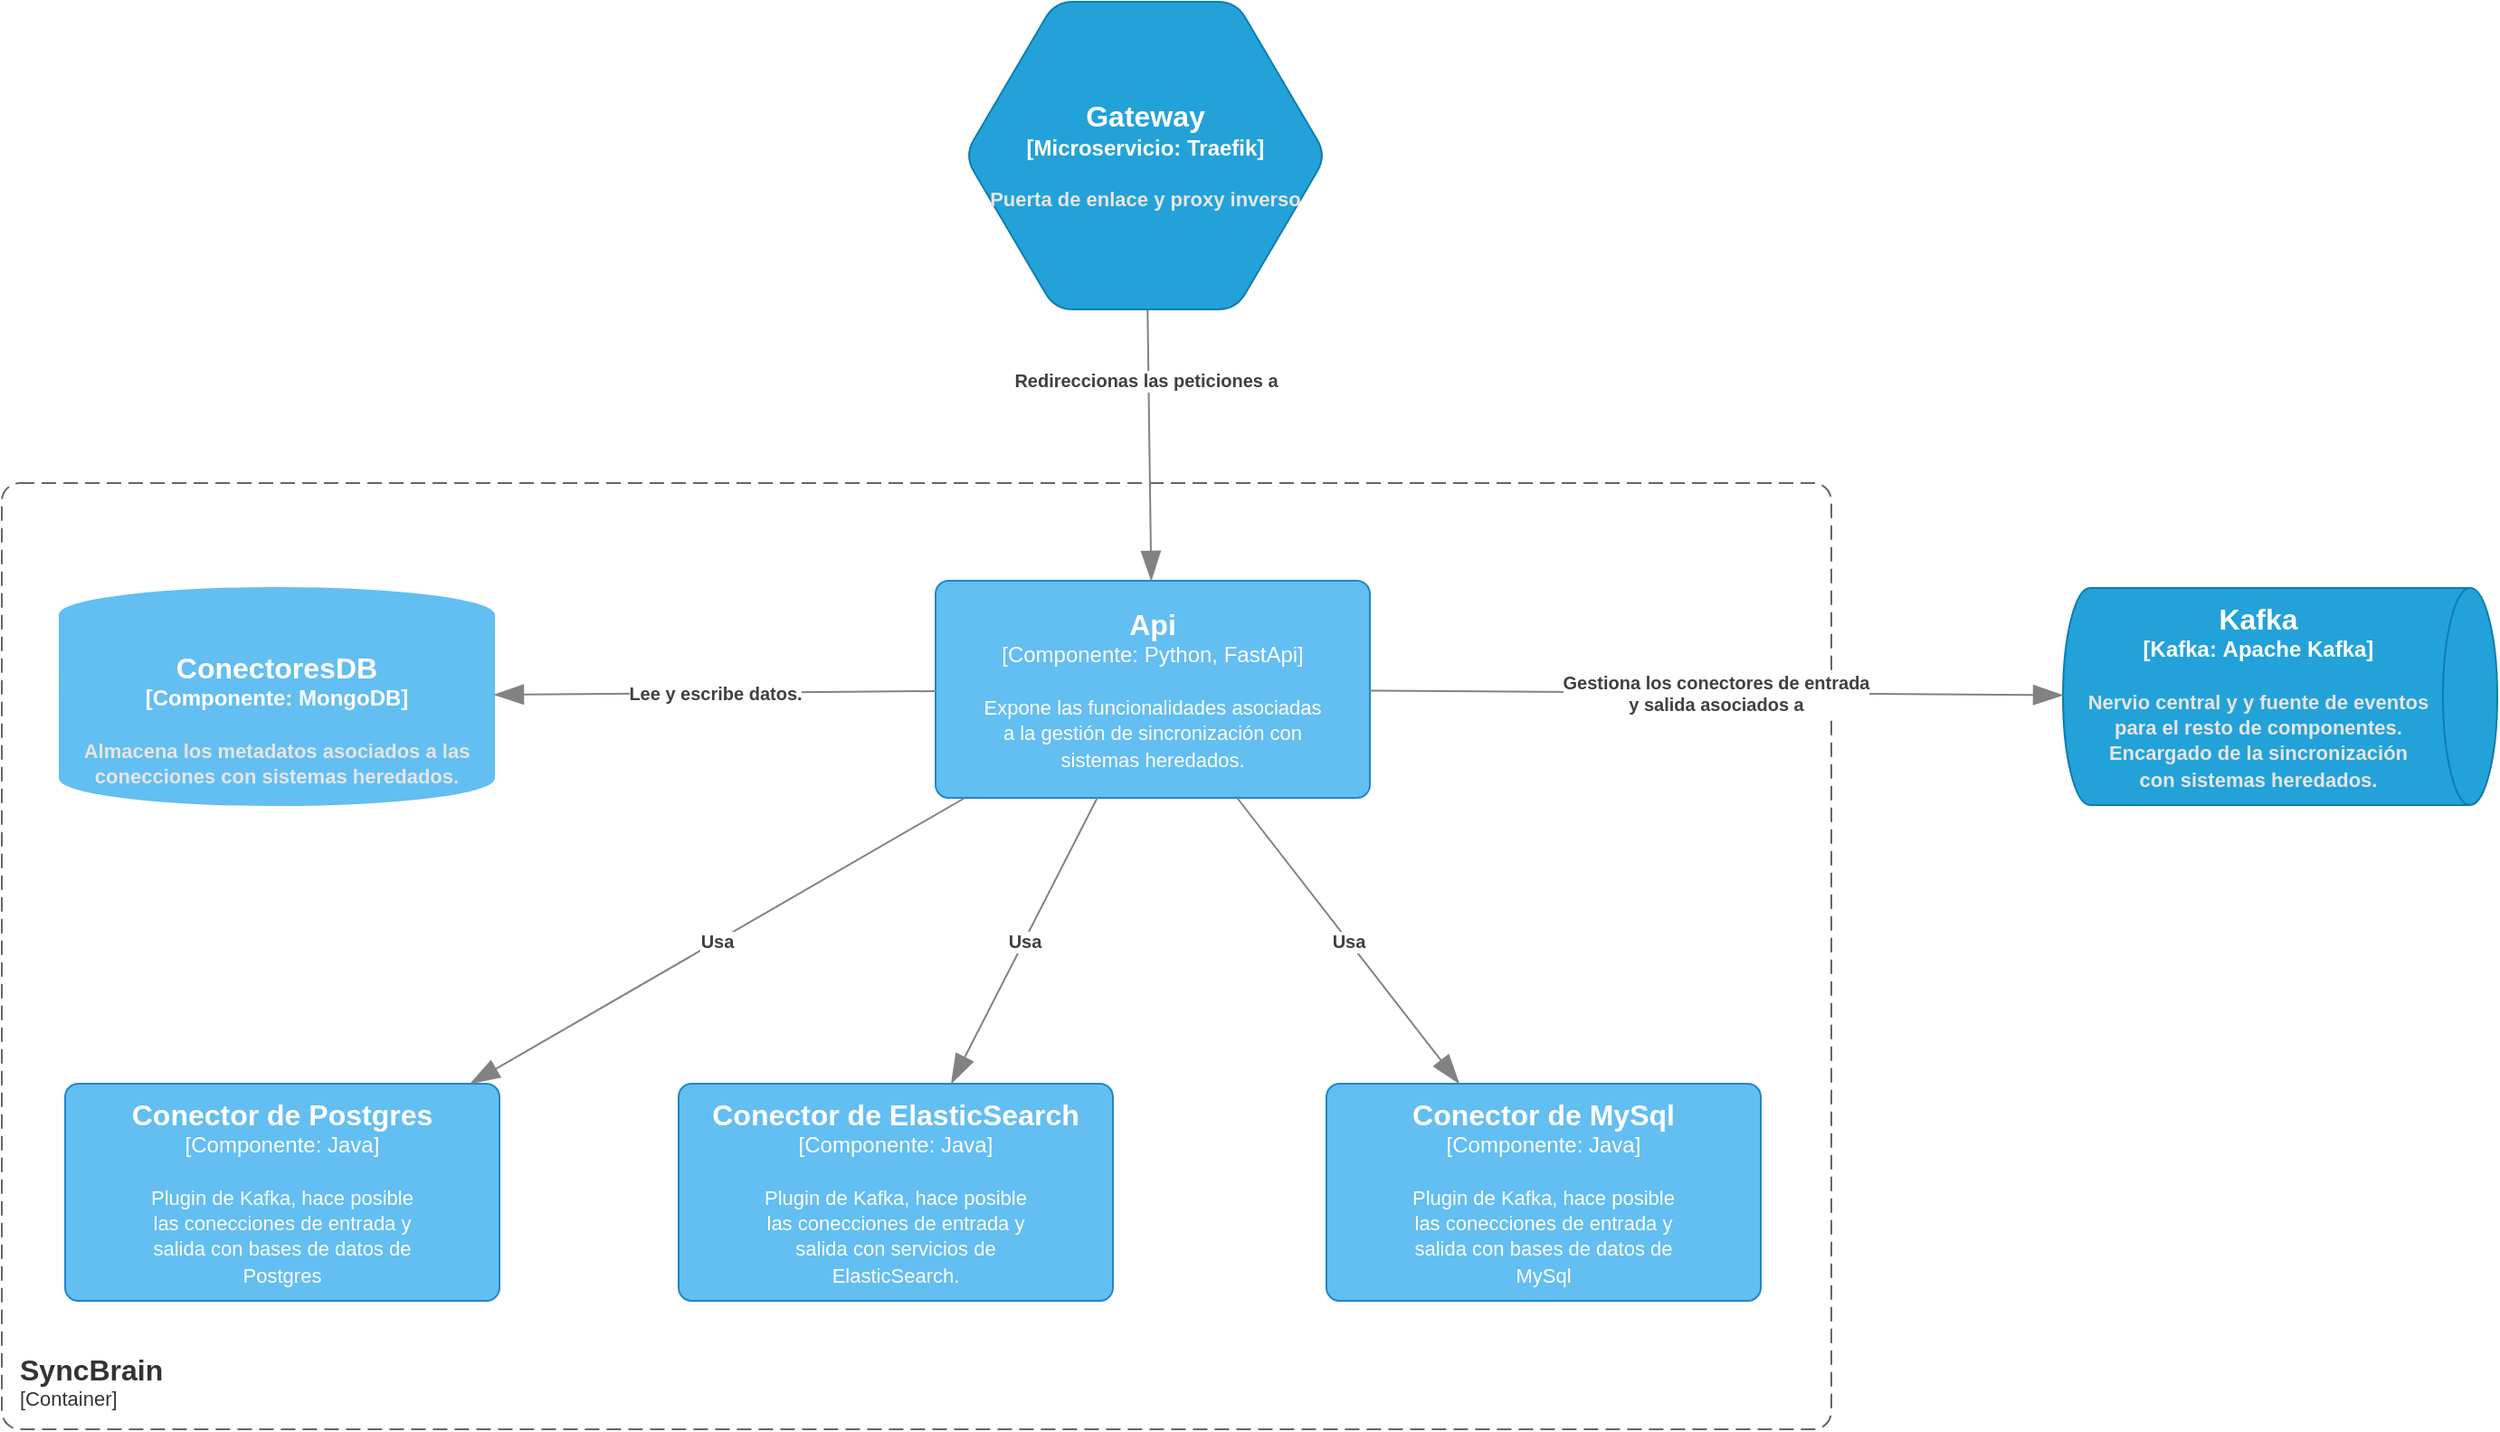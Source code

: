 <mxfile>
    <diagram id="_UzWK2W9mh9aGcrd96Q-" name="Diagrama de componentes: SyncBrain">
        <mxGraphModel dx="911" dy="977" grid="0" gridSize="10" guides="1" tooltips="1" connect="1" arrows="1" fold="1" page="0" pageScale="1" pageWidth="827" pageHeight="1169" math="0" shadow="0">
            <root>
                <mxCell id="yyL2BpED7uon6FGqKBIs-0"/>
                <mxCell id="yyL2BpED7uon6FGqKBIs-1" parent="yyL2BpED7uon6FGqKBIs-0"/>
                <object placeholders="1" c4Name="SyncBrain" c4Type="ContainerScopeBoundary" c4Application="Container" label="&lt;font style=&quot;font-size: 16px&quot;&gt;&lt;b&gt;&lt;div style=&quot;text-align: left&quot;&gt;%c4Name%&lt;/div&gt;&lt;/b&gt;&lt;/font&gt;&lt;div style=&quot;text-align: left&quot;&gt;[%c4Application%]&lt;/div&gt;" id="yyL2BpED7uon6FGqKBIs-2">
                    <mxCell style="rounded=1;fontSize=11;whiteSpace=wrap;html=1;dashed=1;arcSize=20;fillColor=none;strokeColor=#666666;fontColor=#333333;labelBackgroundColor=none;align=left;verticalAlign=bottom;labelBorderColor=none;spacingTop=0;spacing=10;dashPattern=8 4;metaEdit=1;rotatable=0;perimeter=rectanglePerimeter;noLabel=0;labelPadding=0;allowArrows=0;connectable=0;expand=0;recursiveResize=0;editable=1;pointerEvents=0;absoluteArcSize=1;points=[[0.25,0,0],[0.5,0,0],[0.75,0,0],[1,0.25,0],[1,0.5,0],[1,0.75,0],[0.75,1,0],[0.5,1,0],[0.25,1,0],[0,0.75,0],[0,0.5,0],[0,0.25,0]];" parent="yyL2BpED7uon6FGqKBIs-1" vertex="1">
                        <mxGeometry x="92" y="140" width="1011" height="523" as="geometry"/>
                    </mxCell>
                </object>
                <object placeholders="1" c4Name="Api" c4Type="Componente" c4Technology="Python, FastApi" c4Description="Expone las funcionalidades asociadas&#10;a la gestión de sincronización con &#10;sistemas heredados." label="&lt;font style=&quot;font-size: 16px&quot;&gt;&lt;b&gt;%c4Name%&lt;/b&gt;&lt;/font&gt;&lt;div&gt;[%c4Type%: %c4Technology%]&lt;/div&gt;&lt;br&gt;&lt;div&gt;&lt;font style=&quot;font-size: 11px&quot;&gt;%c4Description%&lt;/font&gt;&lt;/div&gt;" id="yyL2BpED7uon6FGqKBIs-3">
                    <mxCell style="rounded=1;whiteSpace=wrap;html=1;labelBackgroundColor=none;fillColor=#63BEF2;fontColor=#ffffff;align=center;arcSize=6;strokeColor=#2086C9;metaEdit=1;resizable=0;points=[[0.25,0,0],[0.5,0,0],[0.75,0,0],[1,0.25,0],[1,0.5,0],[1,0.75,0],[0.75,1,0],[0.5,1,0],[0.25,1,0],[0,0.75,0],[0,0.5,0],[0,0.25,0]];" parent="yyL2BpED7uon6FGqKBIs-1" vertex="1">
                        <mxGeometry x="608" y="194" width="240" height="120" as="geometry"/>
                    </mxCell>
                </object>
                <object placeholders="1" c4Name="Conector de Postgres" c4Type="Componente" c4Technology="Java" c4Description="Plugin de Kafka, hace posible&#10;las conecciones de entrada y &#10;salida con bases de datos de&#10;Postgres" label="&lt;font style=&quot;font-size: 16px&quot;&gt;&lt;b&gt;%c4Name%&lt;/b&gt;&lt;/font&gt;&lt;div&gt;[%c4Type%: %c4Technology%]&lt;/div&gt;&lt;br&gt;&lt;div&gt;&lt;font style=&quot;font-size: 11px&quot;&gt;%c4Description%&lt;/font&gt;&lt;/div&gt;" id="yyL2BpED7uon6FGqKBIs-4">
                    <mxCell style="rounded=1;whiteSpace=wrap;html=1;labelBackgroundColor=none;fillColor=#63BEF2;fontColor=#ffffff;align=center;arcSize=6;strokeColor=#2086C9;metaEdit=1;resizable=0;points=[[0.25,0,0],[0.5,0,0],[0.75,0,0],[1,0.25,0],[1,0.5,0],[1,0.75,0],[0.75,1,0],[0.5,1,0],[0.25,1,0],[0,0.75,0],[0,0.5,0],[0,0.25,0]];" parent="yyL2BpED7uon6FGqKBIs-1" vertex="1">
                        <mxGeometry x="127" y="472" width="240" height="120" as="geometry"/>
                    </mxCell>
                </object>
                <object placeholders="1" c4Name="Conector de ElasticSearch" c4Type="Componente" c4Technology="Java" c4Description="Plugin de Kafka, hace posible&#10;las conecciones de entrada y &#10;salida con servicios de&#10;ElasticSearch." label="&lt;font style=&quot;font-size: 16px&quot;&gt;&lt;b&gt;%c4Name%&lt;/b&gt;&lt;/font&gt;&lt;div&gt;[%c4Type%: %c4Technology%]&lt;/div&gt;&lt;br&gt;&lt;div&gt;&lt;font style=&quot;font-size: 11px&quot;&gt;%c4Description%&lt;/font&gt;&lt;/div&gt;" id="yyL2BpED7uon6FGqKBIs-5">
                    <mxCell style="rounded=1;whiteSpace=wrap;html=1;labelBackgroundColor=none;fillColor=#63BEF2;fontColor=#ffffff;align=center;arcSize=6;strokeColor=#2086C9;metaEdit=1;resizable=0;points=[[0.25,0,0],[0.5,0,0],[0.75,0,0],[1,0.25,0],[1,0.5,0],[1,0.75,0],[0.75,1,0],[0.5,1,0],[0.25,1,0],[0,0.75,0],[0,0.5,0],[0,0.25,0]];" parent="yyL2BpED7uon6FGqKBIs-1" vertex="1">
                        <mxGeometry x="466" y="472" width="240" height="120" as="geometry"/>
                    </mxCell>
                </object>
                <object placeholders="1" c4Name="Conector de MySql" c4Type="Componente" c4Technology="Java" c4Description="Plugin de Kafka, hace posible&#10;las conecciones de entrada y &#10;salida con bases de datos de&#10;MySql" label="&lt;font style=&quot;font-size: 16px&quot;&gt;&lt;b&gt;%c4Name%&lt;/b&gt;&lt;/font&gt;&lt;div&gt;[%c4Type%: %c4Technology%]&lt;/div&gt;&lt;br&gt;&lt;div&gt;&lt;font style=&quot;font-size: 11px&quot;&gt;%c4Description%&lt;/font&gt;&lt;/div&gt;" id="yyL2BpED7uon6FGqKBIs-6">
                    <mxCell style="rounded=1;whiteSpace=wrap;html=1;labelBackgroundColor=none;fillColor=#63BEF2;fontColor=#ffffff;align=center;arcSize=6;strokeColor=#2086C9;metaEdit=1;resizable=0;points=[[0.25,0,0],[0.5,0,0],[0.75,0,0],[1,0.25,0],[1,0.5,0],[1,0.75,0],[0.75,1,0],[0.5,1,0],[0.25,1,0],[0,0.75,0],[0,0.5,0],[0,0.25,0]];" parent="yyL2BpED7uon6FGqKBIs-1" vertex="1">
                        <mxGeometry x="824" y="472" width="240" height="120" as="geometry"/>
                    </mxCell>
                </object>
                <object placeholders="1" c4Type="ConectoresDB" c4Container="Componente" c4Technology="MongoDB" c4Description="Almacena los metadatos asociados a las&#10;conecciones con sistemas heredados." label="&lt;font style=&quot;font-size: 16px&quot;&gt;&lt;b&gt;%c4Type%&lt;/font&gt;&lt;div&gt;[%c4Container%:&amp;nbsp;%c4Technology%]&lt;/div&gt;&lt;br&gt;&lt;div&gt;&lt;font style=&quot;font-size: 11px&quot;&gt;&lt;font color=&quot;#E6E6E6&quot;&gt;%c4Description%&lt;/font&gt;&lt;/div&gt;" id="yyL2BpED7uon6FGqKBIs-7">
                    <mxCell style="shape=cylinder3;size=15;whiteSpace=wrap;html=1;boundedLbl=1;rounded=0;labelBackgroundColor=none;fillColor=#63BEF2;fontSize=12;fontColor=#ffffff;align=center;strokeColor=#63BEF2;metaEdit=1;points=[[0.5,0,0],[1,0.25,0],[1,0.5,0],[1,0.75,0],[0.5,1,0],[0,0.75,0],[0,0.5,0],[0,0.25,0]];resizable=0;" parent="yyL2BpED7uon6FGqKBIs-1" vertex="1">
                        <mxGeometry x="124" y="198" width="240" height="120" as="geometry"/>
                    </mxCell>
                </object>
                <object placeholders="1" c4Type="Relationship" c4Description="Usa" label="&lt;div style=&quot;text-align: left&quot;&gt;&lt;div style=&quot;text-align: center&quot;&gt;&lt;b&gt;%c4Description%&lt;/b&gt;&lt;/div&gt;" id="yyL2BpED7uon6FGqKBIs-8">
                    <mxCell style="endArrow=blockThin;html=1;fontSize=10;fontColor=#404040;strokeWidth=1;endFill=1;strokeColor=#828282;elbow=vertical;metaEdit=1;endSize=14;startSize=14;jumpStyle=arc;jumpSize=16;rounded=0;" parent="yyL2BpED7uon6FGqKBIs-1" source="yyL2BpED7uon6FGqKBIs-3" target="yyL2BpED7uon6FGqKBIs-4" edge="1">
                        <mxGeometry width="240" relative="1" as="geometry">
                            <mxPoint x="886" y="253" as="sourcePoint"/>
                            <mxPoint x="1126" y="253" as="targetPoint"/>
                        </mxGeometry>
                    </mxCell>
                </object>
                <object placeholders="1" c4Type="Relationship" c4Description="Usa" label="&lt;div style=&quot;text-align: left&quot;&gt;&lt;div style=&quot;text-align: center&quot;&gt;&lt;b&gt;%c4Description%&lt;/b&gt;&lt;/div&gt;" id="yyL2BpED7uon6FGqKBIs-9">
                    <mxCell style="endArrow=blockThin;html=1;fontSize=10;fontColor=#404040;strokeWidth=1;endFill=1;strokeColor=#828282;elbow=vertical;metaEdit=1;endSize=14;startSize=14;jumpStyle=arc;jumpSize=16;rounded=0;" parent="yyL2BpED7uon6FGqKBIs-1" source="yyL2BpED7uon6FGqKBIs-3" target="yyL2BpED7uon6FGqKBIs-5" edge="1">
                        <mxGeometry width="240" relative="1" as="geometry">
                            <mxPoint x="518.642" y="328" as="sourcePoint"/>
                            <mxPoint x="330.358" y="482.0" as="targetPoint"/>
                        </mxGeometry>
                    </mxCell>
                </object>
                <object placeholders="1" c4Type="Relationship" c4Description="Usa" label="&lt;div style=&quot;text-align: left&quot;&gt;&lt;div style=&quot;text-align: center&quot;&gt;&lt;b&gt;%c4Description%&lt;/b&gt;&lt;/div&gt;" id="yyL2BpED7uon6FGqKBIs-10">
                    <mxCell style="endArrow=blockThin;html=1;fontSize=10;fontColor=#404040;strokeWidth=1;endFill=1;strokeColor=#828282;elbow=vertical;metaEdit=1;endSize=14;startSize=14;jumpStyle=arc;jumpSize=16;rounded=0;" parent="yyL2BpED7uon6FGqKBIs-1" source="yyL2BpED7uon6FGqKBIs-3" target="yyL2BpED7uon6FGqKBIs-6" edge="1">
                        <mxGeometry width="240" relative="1" as="geometry">
                            <mxPoint x="592.876" y="328" as="sourcePoint"/>
                            <mxPoint x="595.124" y="482.0" as="targetPoint"/>
                        </mxGeometry>
                    </mxCell>
                </object>
                <object placeholders="1" c4Type="Relationship" c4Description="Lee y escribe datos." label="&lt;div style=&quot;text-align: left&quot;&gt;&lt;div style=&quot;text-align: center&quot;&gt;&lt;b&gt;%c4Description%&lt;/b&gt;&lt;/div&gt;" id="yyL2BpED7uon6FGqKBIs-11">
                    <mxCell style="endArrow=blockThin;html=1;fontSize=10;fontColor=#404040;strokeWidth=1;endFill=1;strokeColor=#828282;elbow=vertical;metaEdit=1;endSize=14;startSize=14;jumpStyle=arc;jumpSize=16;rounded=0;" parent="yyL2BpED7uon6FGqKBIs-1" source="yyL2BpED7uon6FGqKBIs-3" target="yyL2BpED7uon6FGqKBIs-7" edge="1">
                        <mxGeometry width="240" relative="1" as="geometry">
                            <mxPoint x="671.27" y="328" as="sourcePoint"/>
                            <mxPoint x="874.73" y="482.0" as="targetPoint"/>
                        </mxGeometry>
                    </mxCell>
                </object>
                <object placeholders="1" c4Type="Relationship" c4Description="Redireccionas las peticiones a" label="&lt;div style=&quot;text-align: left&quot;&gt;&lt;div style=&quot;text-align: center&quot;&gt;&lt;b&gt;%c4Description%&lt;/b&gt;&lt;/div&gt;" id="vtxwu2T5jmNvnTXanqZG-0">
                    <mxCell style="endArrow=blockThin;html=1;fontSize=10;fontColor=#404040;strokeWidth=1;endFill=1;strokeColor=#828282;elbow=vertical;metaEdit=1;endSize=14;startSize=14;jumpStyle=arc;jumpSize=16;rounded=0;" parent="yyL2BpED7uon6FGqKBIs-1" source="vtxwu2T5jmNvnTXanqZG-1" target="yyL2BpED7uon6FGqKBIs-3" edge="1">
                        <mxGeometry x="-0.482" y="-3" width="240" relative="1" as="geometry">
                            <mxPoint x="847.93" y="-175" as="sourcePoint"/>
                            <mxPoint x="751.0" y="58.918" as="targetPoint"/>
                            <mxPoint x="1" as="offset"/>
                        </mxGeometry>
                    </mxCell>
                </object>
                <object placeholders="1" c4Type="Gateway" c4Container="Microservicio" c4Technology="Traefik" c4Description="Puerta de enlace y proxy inverso" label="&lt;font style=&quot;font-size: 16px&quot;&gt;&lt;b&gt;%c4Type%&lt;/font&gt;&lt;div&gt;[%c4Container%:&amp;nbsp;%c4Technology%]&lt;/div&gt;&lt;br&gt;&lt;div&gt;&lt;font style=&quot;font-size: 11px&quot;&gt;&lt;font color=&quot;#E6E6E6&quot;&gt;%c4Description%&lt;/font&gt;&lt;/div&gt;" id="vtxwu2T5jmNvnTXanqZG-1">
                    <mxCell style="shape=hexagon;size=50;perimeter=hexagonPerimeter2;whiteSpace=wrap;html=1;fixedSize=1;rounded=1;labelBackgroundColor=none;fillColor=#23A2D9;fontSize=12;fontColor=#ffffff;align=center;strokeColor=#0E7DAD;metaEdit=1;points=[[0.5,0,0],[1,0.25,0],[1,0.5,0],[1,0.75,0],[0.5,1,0],[0,0.75,0],[0,0.5,0],[0,0.25,0]];resizable=0;" parent="yyL2BpED7uon6FGqKBIs-1" vertex="1">
                        <mxGeometry x="624" y="-126" width="200" height="170" as="geometry"/>
                    </mxCell>
                </object>
                <object placeholders="1" c4Type="Kafka" c4Container="Kafka" c4Technology="Apache Kafka" c4Description="Nervio central y y fuente de eventos&#10;para el resto de componentes.&#10;Encargado de la sincronización&#10;con sistemas heredados." label="&lt;font style=&quot;font-size: 16px&quot;&gt;&lt;b&gt;%c4Type%&lt;/font&gt;&lt;div&gt;[%c4Container%:&amp;nbsp;%c4Technology%]&lt;/div&gt;&lt;br&gt;&lt;div&gt;&lt;font style=&quot;font-size: 11px&quot;&gt;&lt;font color=&quot;#E6E6E6&quot;&gt;%c4Description%&lt;/font&gt;&lt;/div&gt;" id="vtxwu2T5jmNvnTXanqZG-2">
                    <mxCell style="shape=cylinder3;size=15;direction=south;whiteSpace=wrap;html=1;boundedLbl=1;rounded=0;labelBackgroundColor=none;fillColor=#23A2D9;fontSize=12;fontColor=#ffffff;align=center;strokeColor=#0E7DAD;metaEdit=1;points=[[0.5,0,0],[1,0.25,0],[1,0.5,0],[1,0.75,0],[0.5,1,0],[0,0.75,0],[0,0.5,0],[0,0.25,0]];resizable=0;" parent="yyL2BpED7uon6FGqKBIs-1" vertex="1">
                        <mxGeometry x="1231" y="198" width="240" height="120" as="geometry"/>
                    </mxCell>
                </object>
                <object placeholders="1" c4Type="Relationship" c4Description="Gestiona los conectores de entrada&#10;y salida asociados a" label="&lt;div style=&quot;text-align: left&quot;&gt;&lt;div style=&quot;text-align: center&quot;&gt;&lt;b&gt;%c4Description%&lt;/b&gt;&lt;/div&gt;" id="vtxwu2T5jmNvnTXanqZG-3">
                    <mxCell style="endArrow=blockThin;html=1;fontSize=10;fontColor=#404040;strokeWidth=1;endFill=1;strokeColor=#828282;elbow=vertical;metaEdit=1;endSize=14;startSize=14;jumpStyle=arc;jumpSize=16;rounded=0;" parent="yyL2BpED7uon6FGqKBIs-1" source="yyL2BpED7uon6FGqKBIs-3" target="vtxwu2T5jmNvnTXanqZG-2" edge="1">
                        <mxGeometry width="240" relative="1" as="geometry">
                            <mxPoint x="752.127" y="145.165" as="sourcePoint"/>
                            <mxPoint x="1121.93" y="276" as="targetPoint"/>
                        </mxGeometry>
                    </mxCell>
                </object>
            </root>
        </mxGraphModel>
    </diagram>
    <diagram id="EsA-Uz8Jk1kt052mSYUU" name="Diagrama de componentes: DataBrain">
        <mxGraphModel dx="4347" dy="3300" grid="0" gridSize="10" guides="1" tooltips="1" connect="1" arrows="1" fold="1" page="0" pageScale="1" pageWidth="827" pageHeight="1169" math="0" shadow="0">
            <root>
                <mxCell id="7gLc6giGLwBv5Lud9B0_-0"/>
                <mxCell id="7gLc6giGLwBv5Lud9B0_-1" parent="7gLc6giGLwBv5Lud9B0_-0"/>
                <object placeholders="1" c4Name="DataBrain" c4Type="ContainerScopeBoundary" c4Application="Container" label="&lt;font style=&quot;font-size: 16px&quot;&gt;&lt;b&gt;&lt;div style=&quot;text-align: left&quot;&gt;%c4Name%&lt;/div&gt;&lt;/b&gt;&lt;/font&gt;&lt;div style=&quot;text-align: left&quot;&gt;[%c4Application%]&lt;/div&gt;" id="7gLc6giGLwBv5Lud9B0_-2">
                    <mxCell style="rounded=1;fontSize=11;whiteSpace=wrap;html=1;dashed=1;arcSize=20;fillColor=none;strokeColor=#666666;fontColor=#333333;labelBackgroundColor=none;align=left;verticalAlign=bottom;labelBorderColor=none;spacingTop=0;spacing=10;dashPattern=8 4;metaEdit=1;rotatable=0;perimeter=rectanglePerimeter;noLabel=0;labelPadding=0;allowArrows=0;connectable=0;expand=0;recursiveResize=0;editable=1;pointerEvents=0;absoluteArcSize=1;points=[[0.25,0,0],[0.5,0,0],[0.75,0,0],[1,0.25,0],[1,0.5,0],[1,0.75,0],[0.75,1,0],[0.5,1,0],[0.25,1,0],[0,0.75,0],[0,0.5,0],[0,0.25,0]];" parent="7gLc6giGLwBv5Lud9B0_-1" vertex="1">
                        <mxGeometry x="-137" y="-203" width="940" height="714" as="geometry"/>
                    </mxCell>
                </object>
                <object placeholders="1" c4Type="ElasticSearch" c4Container="Componente" c4Technology="ElasticSearch" c4Description="Almacena los metadatos y datos &#10;estructurados y semiestructurados.&#10;Motor de búsqueda." label="&lt;font style=&quot;font-size: 16px&quot;&gt;&lt;b&gt;%c4Type%&lt;/font&gt;&lt;div&gt;[%c4Container%:&amp;nbsp;%c4Technology%]&lt;/div&gt;&lt;br&gt;&lt;div&gt;&lt;font style=&quot;font-size: 11px&quot;&gt;&lt;font color=&quot;#E6E6E6&quot;&gt;%c4Description%&lt;/font&gt;&lt;/div&gt;" id="7gLc6giGLwBv5Lud9B0_-3">
                    <mxCell style="shape=cylinder3;size=15;whiteSpace=wrap;html=1;boundedLbl=1;rounded=0;labelBackgroundColor=none;fillColor=#63BEF2;fontSize=12;fontColor=#ffffff;align=center;strokeColor=#0E7DAD;metaEdit=1;points=[[0.5,0,0],[1,0.25,0],[1,0.5,0],[1,0.75,0],[0.5,1,0],[0,0.75,0],[0,0.5,0],[0,0.25,0]];resizable=0;" parent="7gLc6giGLwBv5Lud9B0_-1" vertex="1">
                        <mxGeometry x="-107" y="51" width="240" height="120" as="geometry"/>
                    </mxCell>
                </object>
                <object placeholders="1" c4Name="DataBrain Publicador" c4Type="Componente" c4Technology="Python, FastApi" c4Description="Transforma las peticiones de los &#10;usuarios en eventos que son &#10;transmitidos al resto del sistema." label="&lt;font style=&quot;font-size: 16px&quot;&gt;&lt;b&gt;%c4Name%&lt;/b&gt;&lt;/font&gt;&lt;div&gt;[%c4Type%: %c4Technology%]&lt;/div&gt;&lt;br&gt;&lt;div&gt;&lt;font style=&quot;font-size: 11px&quot;&gt;%c4Description%&lt;/font&gt;&lt;/div&gt;" id="7gLc6giGLwBv5Lud9B0_-5">
                    <mxCell style="rounded=1;whiteSpace=wrap;html=1;labelBackgroundColor=none;fillColor=#63BEF2;fontColor=#ffffff;align=center;arcSize=6;strokeColor=#2086C9;metaEdit=1;resizable=0;points=[[0.25,0,0],[0.5,0,0],[0.75,0,0],[1,0.25,0],[1,0.5,0],[1,0.75,0],[0.75,1,0],[0.5,1,0],[0.25,1,0],[0,0.75,0],[0,0.5,0],[0,0.25,0]];" parent="7gLc6giGLwBv5Lud9B0_-1" vertex="1">
                        <mxGeometry x="515" y="54" width="240" height="120" as="geometry"/>
                    </mxCell>
                </object>
                <object placeholders="1" c4Name="DataBrain Handler" c4Type="Componente" c4Technology="Python" c4Description="Lee los eventos de interes desde &#10;Kafa y los escribe en el lago de &#10;datos." label="&lt;font style=&quot;font-size: 16px&quot;&gt;&lt;b&gt;%c4Name%&lt;/b&gt;&lt;/font&gt;&lt;div&gt;[%c4Type%: %c4Technology%]&lt;/div&gt;&lt;br&gt;&lt;div&gt;&lt;font style=&quot;font-size: 11px&quot;&gt;%c4Description%&lt;/font&gt;&lt;/div&gt;" id="7gLc6giGLwBv5Lud9B0_-6">
                    <mxCell style="rounded=1;whiteSpace=wrap;html=1;labelBackgroundColor=none;fillColor=#63BEF2;fontColor=#ffffff;align=center;arcSize=6;strokeColor=#2086C9;metaEdit=1;resizable=0;points=[[0.25,0,0],[0.5,0,0],[0.75,0,0],[1,0.25,0],[1,0.5,0],[1,0.75,0],[0.75,1,0],[0.5,1,0],[0.25,1,0],[0,0.75,0],[0,0.5,0],[0,0.25,0]];" parent="7gLc6giGLwBv5Lud9B0_-1" vertex="1">
                        <mxGeometry x="194" y="340" width="240" height="120" as="geometry"/>
                    </mxCell>
                </object>
                <object placeholders="1" c4Name="DataBrain Gateway" c4Type="Componente" c4Technology="Nginx" c4Description="Redireccionar las peticiones a &#10;los distintos componentes de &#10;DataBrain" label="&lt;font style=&quot;font-size: 16px&quot;&gt;&lt;b&gt;%c4Name%&lt;/b&gt;&lt;/font&gt;&lt;div&gt;[%c4Type%: %c4Technology%]&lt;/div&gt;&lt;br&gt;&lt;div&gt;&lt;font style=&quot;font-size: 11px&quot;&gt;%c4Description%&lt;/font&gt;&lt;/div&gt;" id="7gLc6giGLwBv5Lud9B0_-7">
                    <mxCell style="rounded=1;whiteSpace=wrap;html=1;labelBackgroundColor=none;fillColor=#63BEF2;fontColor=#ffffff;align=center;arcSize=6;strokeColor=#2086C9;metaEdit=1;resizable=0;points=[[0.25,0,0],[0.5,0,0],[0.75,0,0],[1,0.25,0],[1,0.5,0],[1,0.75,0],[0.75,1,0],[0.5,1,0],[0.25,1,0],[0,0.75,0],[0,0.5,0],[0,0.25,0]];" parent="7gLc6giGLwBv5Lud9B0_-1" vertex="1">
                        <mxGeometry x="213" y="-179" width="240" height="120" as="geometry"/>
                    </mxCell>
                </object>
                <object placeholders="1" c4Type="Almacenamiento S3" c4Container="Componente" c4Technology="Minio" c4Description="Almacena los datos no estructurados&#10;como imágenes, videos o documentos." label="&lt;font style=&quot;font-size: 16px&quot;&gt;&lt;b&gt;%c4Type%&lt;/font&gt;&lt;div&gt;[%c4Container%:&amp;nbsp;%c4Technology%]&lt;/div&gt;&lt;br&gt;&lt;div&gt;&lt;font style=&quot;font-size: 11px&quot;&gt;&lt;font color=&quot;#E6E6E6&quot;&gt;%c4Description%&lt;/font&gt;&lt;/div&gt;" id="_hHRq5Nat50IjyQoLaNq-0">
                    <mxCell style="shape=cylinder3;size=15;whiteSpace=wrap;html=1;boundedLbl=1;rounded=0;labelBackgroundColor=none;fillColor=#63BEF2;fontSize=12;fontColor=#ffffff;align=center;strokeColor=#0E7DAD;metaEdit=1;points=[[0.5,0,0],[1,0.25,0],[1,0.5,0],[1,0.75,0],[0.5,1,0],[0,0.75,0],[0,0.5,0],[0,0.25,0]];resizable=0;" parent="7gLc6giGLwBv5Lud9B0_-1" vertex="1">
                        <mxGeometry x="213" y="54" width="240" height="120" as="geometry"/>
                    </mxCell>
                </object>
                <object placeholders="1" c4Type="Relationship" c4Description="Almacena datos no estructurados en" label="&lt;div style=&quot;text-align: left&quot;&gt;&lt;div style=&quot;text-align: center&quot;&gt;&lt;b&gt;%c4Description%&lt;/b&gt;&lt;/div&gt;" id="eb0BnDRQq4i0IaB6hRPK-1">
                    <mxCell style="endArrow=blockThin;html=1;fontSize=10;fontColor=#404040;strokeWidth=1;endFill=1;strokeColor=#828282;elbow=vertical;metaEdit=1;endSize=14;startSize=14;jumpStyle=arc;jumpSize=16;rounded=0;edgeStyle=orthogonalEdgeStyle;" parent="7gLc6giGLwBv5Lud9B0_-1" source="7gLc6giGLwBv5Lud9B0_-5" target="_hHRq5Nat50IjyQoLaNq-0" edge="1">
                        <mxGeometry width="240" relative="1" as="geometry">
                            <mxPoint x="77" y="442" as="sourcePoint"/>
                            <mxPoint x="317" y="442" as="targetPoint"/>
                            <Array as="points">
                                <mxPoint x="635" y="290"/>
                            </Array>
                        </mxGeometry>
                    </mxCell>
                </object>
                <object placeholders="1" c4Type="Relationship" c4Description="Almacena datos estructurados y &#10;semiestructurados en" label="&lt;div style=&quot;text-align: left&quot;&gt;&lt;div style=&quot;text-align: center&quot;&gt;&lt;b&gt;%c4Description%&lt;/b&gt;&lt;/div&gt;" id="eb0BnDRQq4i0IaB6hRPK-5">
                    <mxCell style="endArrow=blockThin;html=1;fontSize=10;fontColor=#404040;strokeWidth=1;endFill=1;strokeColor=#828282;elbow=vertical;metaEdit=1;endSize=14;startSize=14;jumpStyle=arc;jumpSize=16;rounded=0;edgeStyle=orthogonalEdgeStyle;" parent="7gLc6giGLwBv5Lud9B0_-1" source="7gLc6giGLwBv5Lud9B0_-6" target="7gLc6giGLwBv5Lud9B0_-3" edge="1">
                        <mxGeometry width="240" relative="1" as="geometry">
                            <mxPoint x="-74" y="368" as="sourcePoint"/>
                            <mxPoint x="166" y="368" as="targetPoint"/>
                        </mxGeometry>
                    </mxCell>
                </object>
                <object placeholders="1" c4Type="Kafka" c4Container="Kafka" c4Technology="Apache Kafka" c4Description="Nervio central y y fuente de eventos&#10;para el resto de componentes.&#10;Encargado de la sincronización&#10;con sistemas heredados." label="&lt;font style=&quot;font-size: 16px&quot;&gt;&lt;b&gt;%c4Type%&lt;/font&gt;&lt;div&gt;[%c4Container%:&amp;nbsp;%c4Technology%]&lt;/div&gt;&lt;br&gt;&lt;div&gt;&lt;font style=&quot;font-size: 11px&quot;&gt;&lt;font color=&quot;#E6E6E6&quot;&gt;%c4Description%&lt;/font&gt;&lt;/div&gt;" id="iEZCWozHeqYz_-aymhU8-0">
                    <mxCell style="shape=cylinder3;size=15;direction=south;whiteSpace=wrap;html=1;boundedLbl=1;rounded=0;labelBackgroundColor=none;fillColor=#23A2D9;fontSize=12;fontColor=#ffffff;align=center;strokeColor=#0E7DAD;metaEdit=1;points=[[0.5,0,0],[1,0.25,0],[1,0.5,0],[1,0.75,0],[0.5,1,0],[0,0.75,0],[0,0.5,0],[0,0.25,0]];resizable=0;" parent="7gLc6giGLwBv5Lud9B0_-1" vertex="1">
                        <mxGeometry x="883" y="241" width="240" height="120" as="geometry"/>
                    </mxCell>
                </object>
                <object placeholders="1" c4Type="Relationship" c4Description="Publica eventos en" label="&lt;div style=&quot;text-align: left&quot;&gt;&lt;div style=&quot;text-align: center&quot;&gt;&lt;b&gt;%c4Description%&lt;/b&gt;&lt;/div&gt;" id="JND6PUxyH5WdEAN5MXK5-0">
                    <mxCell style="endArrow=blockThin;html=1;fontSize=10;fontColor=#404040;strokeWidth=1;endFill=1;strokeColor=#828282;elbow=vertical;metaEdit=1;endSize=14;startSize=14;jumpStyle=arc;jumpSize=16;rounded=0;edgeStyle=orthogonalEdgeStyle;" parent="7gLc6giGLwBv5Lud9B0_-1" source="7gLc6giGLwBv5Lud9B0_-5" target="iEZCWozHeqYz_-aymhU8-0" edge="1">
                        <mxGeometry width="240" relative="1" as="geometry">
                            <mxPoint x="-415" y="-81" as="sourcePoint"/>
                            <mxPoint x="-415" y="51" as="targetPoint"/>
                        </mxGeometry>
                    </mxCell>
                </object>
                <object placeholders="1" c4Type="Relationship" c4Description="Recive eventos en" label="&lt;div style=&quot;text-align: left&quot;&gt;&lt;div style=&quot;text-align: center&quot;&gt;&lt;b&gt;%c4Description%&lt;/b&gt;&lt;/div&gt;" id="JND6PUxyH5WdEAN5MXK5-2">
                    <mxCell style="endArrow=blockThin;html=1;fontSize=10;fontColor=#404040;strokeWidth=1;endFill=1;strokeColor=#828282;elbow=vertical;metaEdit=1;endSize=14;startSize=14;jumpStyle=arc;jumpSize=16;rounded=0;edgeStyle=orthogonalEdgeStyle;" parent="7gLc6giGLwBv5Lud9B0_-1" source="7gLc6giGLwBv5Lud9B0_-6" target="iEZCWozHeqYz_-aymhU8-0" edge="1">
                        <mxGeometry width="240" relative="1" as="geometry">
                            <mxPoint x="763.075" y="184" as="sourcePoint"/>
                            <mxPoint x="894.925" y="251" as="targetPoint"/>
                        </mxGeometry>
                    </mxCell>
                </object>
                <object placeholders="1" c4Type="Relationship" c4Description="Redireccionas las peticiones a" label="&lt;div style=&quot;text-align: left&quot;&gt;&lt;div style=&quot;text-align: center&quot;&gt;&lt;b&gt;%c4Description%&lt;/b&gt;&lt;/div&gt;" id="JND6PUxyH5WdEAN5MXK5-3">
                    <mxCell style="endArrow=blockThin;html=1;fontSize=10;fontColor=#404040;strokeWidth=1;endFill=1;strokeColor=#828282;elbow=vertical;metaEdit=1;endSize=14;startSize=14;jumpStyle=arc;jumpSize=16;rounded=0;edgeStyle=orthogonalEdgeStyle;" parent="7gLc6giGLwBv5Lud9B0_-1" source="7gLc6giGLwBv5Lud9B0_-7" target="7gLc6giGLwBv5Lud9B0_-3" edge="1">
                        <mxGeometry width="240" relative="1" as="geometry">
                            <mxPoint x="37" y="-88" as="sourcePoint"/>
                            <mxPoint x="277" y="-88" as="targetPoint"/>
                        </mxGeometry>
                    </mxCell>
                </object>
                <object placeholders="1" c4Type="Relationship" c4Description="Redireccionas las peticiones a" label="&lt;div style=&quot;text-align: left&quot;&gt;&lt;div style=&quot;text-align: center&quot;&gt;&lt;b&gt;%c4Description%&lt;/b&gt;&lt;/div&gt;" id="JND6PUxyH5WdEAN5MXK5-4">
                    <mxCell style="endArrow=blockThin;html=1;fontSize=10;fontColor=#404040;strokeWidth=1;endFill=1;strokeColor=#828282;elbow=vertical;metaEdit=1;endSize=14;startSize=14;jumpStyle=arc;jumpSize=16;rounded=0;edgeStyle=orthogonalEdgeStyle;" parent="7gLc6giGLwBv5Lud9B0_-1" source="7gLc6giGLwBv5Lud9B0_-7" target="_hHRq5Nat50IjyQoLaNq-0" edge="1">
                        <mxGeometry width="240" relative="1" as="geometry">
                            <mxPoint x="421" y="-6" as="sourcePoint"/>
                            <mxPoint x="661" y="-6" as="targetPoint"/>
                        </mxGeometry>
                    </mxCell>
                </object>
                <object placeholders="1" c4Type="Relationship" c4Description="Redireccionas las peticiones a" label="&lt;div style=&quot;text-align: left&quot;&gt;&lt;div style=&quot;text-align: center&quot;&gt;&lt;b&gt;%c4Description%&lt;/b&gt;&lt;/div&gt;" id="JND6PUxyH5WdEAN5MXK5-5">
                    <mxCell style="endArrow=blockThin;html=1;fontSize=10;fontColor=#404040;strokeWidth=1;endFill=1;strokeColor=#828282;elbow=vertical;metaEdit=1;endSize=14;startSize=14;jumpStyle=arc;jumpSize=16;rounded=0;edgeStyle=orthogonalEdgeStyle;" parent="7gLc6giGLwBv5Lud9B0_-1" source="7gLc6giGLwBv5Lud9B0_-7" target="7gLc6giGLwBv5Lud9B0_-5" edge="1">
                        <mxGeometry width="240" relative="1" as="geometry">
                            <mxPoint x="510" y="-56" as="sourcePoint"/>
                            <mxPoint x="750" y="-56" as="targetPoint"/>
                        </mxGeometry>
                    </mxCell>
                </object>
                <object placeholders="1" c4Type="Gateway" c4Container="Microservicio" c4Technology="Traefik" c4Description="Puerta de enlace y proxy inverso" label="&lt;font style=&quot;font-size: 16px&quot;&gt;&lt;b&gt;%c4Type%&lt;/font&gt;&lt;div&gt;[%c4Container%:&amp;nbsp;%c4Technology%]&lt;/div&gt;&lt;br&gt;&lt;div&gt;&lt;font style=&quot;font-size: 11px&quot;&gt;&lt;font color=&quot;#E6E6E6&quot;&gt;%c4Description%&lt;/font&gt;&lt;/div&gt;" id="BNNNmA6v53drWCz6YvGu-0">
                    <mxCell style="shape=hexagon;size=50;perimeter=hexagonPerimeter2;whiteSpace=wrap;html=1;fixedSize=1;rounded=1;labelBackgroundColor=none;fillColor=#23A2D9;fontSize=12;fontColor=#ffffff;align=center;strokeColor=#0E7DAD;metaEdit=1;points=[[0.5,0,0],[1,0.25,0],[1,0.5,0],[1,0.75,0],[0.5,1,0],[0,0.75,0],[0,0.5,0],[0,0.25,0]];resizable=0;" parent="7gLc6giGLwBv5Lud9B0_-1" vertex="1">
                        <mxGeometry x="233" y="-521" width="200" height="170" as="geometry"/>
                    </mxCell>
                </object>
                <object placeholders="1" c4Type="Relationship" c4Description="Redireccionas las peticiones a" label="&lt;div style=&quot;text-align: left&quot;&gt;&lt;div style=&quot;text-align: center&quot;&gt;&lt;b&gt;%c4Description%&lt;/b&gt;&lt;/div&gt;" id="LLl5t6-k9DVqQl2Q0VAs-0">
                    <mxCell style="endArrow=blockThin;html=1;fontSize=10;fontColor=#404040;strokeWidth=1;endFill=1;strokeColor=#828282;elbow=vertical;metaEdit=1;endSize=14;startSize=14;jumpStyle=arc;jumpSize=16;rounded=0;" parent="7gLc6giGLwBv5Lud9B0_-1" source="BNNNmA6v53drWCz6YvGu-0" target="7gLc6giGLwBv5Lud9B0_-7" edge="1">
                        <mxGeometry x="-0.482" y="-3" width="240" relative="1" as="geometry">
                            <mxPoint x="725.153" y="44" as="sourcePoint"/>
                            <mxPoint x="727.186" y="194" as="targetPoint"/>
                            <mxPoint x="1" as="offset"/>
                        </mxGeometry>
                    </mxCell>
                </object>
                <object placeholders="1" c4Type="PixelBrain" c4Container="Microservicio" c4Technology="Python, FastApi" c4Description="Encargado de proveer representaciones&#10;gráficas de los datos almacenados&#10;en DataBrain" label="&lt;font style=&quot;font-size: 16px&quot;&gt;&lt;b&gt;%c4Type%&lt;/font&gt;&lt;div&gt;[%c4Container%:&amp;nbsp;%c4Technology%]&lt;/div&gt;&lt;br&gt;&lt;div&gt;&lt;font style=&quot;font-size: 11px&quot;&gt;&lt;font color=&quot;#E6E6E6&quot;&gt;%c4Description%&lt;/font&gt;&lt;/div&gt;" id="BD5CmtzqdmIsLEeeNR6b-0">
                    <mxCell style="shape=hexagon;size=50;perimeter=hexagonPerimeter2;whiteSpace=wrap;html=1;fixedSize=1;rounded=1;labelBackgroundColor=none;fillColor=#23A2D9;fontSize=12;fontColor=#ffffff;align=center;strokeColor=#0E7DAD;metaEdit=1;points=[[0.5,0,0],[1,0.25,0],[1,0.5,0],[1,0.75,0],[0.5,1,0],[0,0.75,0],[0,0.5,0],[0,0.25,0]];resizable=0;" parent="7gLc6giGLwBv5Lud9B0_-1" vertex="1">
                        <mxGeometry x="-95" y="-506" width="200" height="170" as="geometry"/>
                    </mxCell>
                </object>
                <object placeholders="1" c4Type="ToolSet" c4Container="Microservicio" c4Technology="Python, FastApi" c4Description="Una fachada que brinda acceso&#10;a un HPC" label="&lt;font style=&quot;font-size: 16px&quot;&gt;&lt;b&gt;%c4Type%&lt;/font&gt;&lt;div&gt;[%c4Container%:&amp;nbsp;%c4Technology%]&lt;/div&gt;&lt;br&gt;&lt;div&gt;&lt;font style=&quot;font-size: 11px&quot;&gt;&lt;font color=&quot;#E6E6E6&quot;&gt;%c4Description%&lt;/font&gt;&lt;/div&gt;" id="V40DOR6jgYNu3rEDeOqF-0">
                    <mxCell style="shape=hexagon;size=50;perimeter=hexagonPerimeter2;whiteSpace=wrap;html=1;fixedSize=1;rounded=1;labelBackgroundColor=none;fillColor=#23A2D9;fontSize=12;fontColor=#ffffff;align=center;strokeColor=#0E7DAD;metaEdit=1;points=[[0.5,0,0],[1,0.25,0],[1,0.5,0],[1,0.75,0],[0.5,1,0],[0,0.75,0],[0,0.5,0],[0,0.25,0]];resizable=0;" parent="7gLc6giGLwBv5Lud9B0_-1" vertex="1">
                        <mxGeometry x="559" y="-511.0" width="200" height="170" as="geometry"/>
                    </mxCell>
                </object>
                <object placeholders="1" c4Type="Relationship" c4Description="Lee y escribe datos desde" label="&lt;div style=&quot;text-align: left&quot;&gt;&lt;div style=&quot;text-align: center&quot;&gt;&lt;b&gt;%c4Description%&lt;/b&gt;&lt;/div&gt;" id="V40DOR6jgYNu3rEDeOqF-1">
                    <mxCell style="endArrow=blockThin;html=1;fontSize=10;fontColor=#404040;strokeWidth=1;endFill=1;strokeColor=#828282;elbow=vertical;metaEdit=1;endSize=14;startSize=14;jumpStyle=arc;jumpSize=16;rounded=0;" parent="7gLc6giGLwBv5Lud9B0_-1" source="V40DOR6jgYNu3rEDeOqF-0" target="7gLc6giGLwBv5Lud9B0_-7" edge="1">
                        <mxGeometry width="240" relative="1" as="geometry">
                            <mxPoint x="532.13" y="-318.41" as="sourcePoint"/>
                            <mxPoint x="372" y="-241.71" as="targetPoint"/>
                        </mxGeometry>
                    </mxCell>
                </object>
                <object placeholders="1" c4Type="Relationship" c4Description="Lee datos desde" label="&lt;div style=&quot;text-align: left&quot;&gt;&lt;div style=&quot;text-align: center&quot;&gt;&lt;b&gt;%c4Description%&lt;/b&gt;&lt;/div&gt;" id="V40DOR6jgYNu3rEDeOqF-2">
                    <mxCell style="endArrow=blockThin;html=1;fontSize=10;fontColor=#404040;strokeWidth=1;endFill=1;strokeColor=#828282;elbow=vertical;metaEdit=1;endSize=14;startSize=14;jumpStyle=arc;jumpSize=16;rounded=0;" parent="7gLc6giGLwBv5Lud9B0_-1" source="BD5CmtzqdmIsLEeeNR6b-0" target="7gLc6giGLwBv5Lud9B0_-7" edge="1">
                        <mxGeometry x="0.475" y="-14" width="240" relative="1" as="geometry">
                            <mxPoint x="-98.996" y="-689.996" as="sourcePoint"/>
                            <mxPoint x="247.256" y="-481.824" as="targetPoint"/>
                            <mxPoint x="1" as="offset"/>
                        </mxGeometry>
                    </mxCell>
                </object>
            </root>
        </mxGraphModel>
    </diagram>
    <diagram id="keYPYfhiongHFp5cjYnO" name="Diagrama de componentes: ToolSet">
        <mxGraphModel dx="1540" dy="869" grid="0" gridSize="10" guides="1" tooltips="1" connect="1" arrows="1" fold="1" page="0" pageScale="1" pageWidth="827" pageHeight="1169" math="0" shadow="0">
            <root>
                <mxCell id="1dP7hkV1UnuZ57XTVihA-0"/>
                <mxCell id="1dP7hkV1UnuZ57XTVihA-1" parent="1dP7hkV1UnuZ57XTVihA-0"/>
                <object placeholders="1" c4Name="ToolSet" c4Type="ContainerScopeBoundary" c4Application="Container" label="&lt;font style=&quot;font-size: 16px&quot;&gt;&lt;b&gt;&lt;div style=&quot;text-align: left&quot;&gt;%c4Name%&lt;/div&gt;&lt;/b&gt;&lt;/font&gt;&lt;div style=&quot;text-align: left&quot;&gt;[%c4Application%]&lt;/div&gt;" id="zMNmXl4Qye1whJIBPIvT-0">
                    <mxCell style="rounded=1;fontSize=11;whiteSpace=wrap;html=1;dashed=1;arcSize=20;fillColor=none;strokeColor=#666666;fontColor=#333333;labelBackgroundColor=none;align=left;verticalAlign=bottom;labelBorderColor=none;spacingTop=0;spacing=10;dashPattern=8 4;metaEdit=1;rotatable=0;perimeter=rectanglePerimeter;noLabel=0;labelPadding=0;allowArrows=0;connectable=0;expand=0;recursiveResize=0;editable=1;pointerEvents=0;absoluteArcSize=1;points=[[0.25,0,0],[0.5,0,0],[0.75,0,0],[1,0.25,0],[1,0.5,0],[1,0.75,0],[0.75,1,0],[0.5,1,0],[0.25,1,0],[0,0.75,0],[0,0.5,0],[0,0.25,0]];" parent="1dP7hkV1UnuZ57XTVihA-1" vertex="1">
                        <mxGeometry x="-608" y="107" width="708" height="256" as="geometry"/>
                    </mxCell>
                </object>
                <object placeholders="1" c4Name="Api" c4Type="Componente" c4Technology="Python, FastApi" c4Description="Una fachada que expone el&#10;funcionamiento de un HPC en &#10;forma de Api" label="&lt;font style=&quot;font-size: 16px&quot;&gt;&lt;b&gt;%c4Name%&lt;/b&gt;&lt;/font&gt;&lt;div&gt;[%c4Type%: %c4Technology%]&lt;/div&gt;&lt;br&gt;&lt;div&gt;&lt;font style=&quot;font-size: 11px&quot;&gt;%c4Description%&lt;/font&gt;&lt;/div&gt;" id="zMNmXl4Qye1whJIBPIvT-1">
                    <mxCell style="rounded=1;whiteSpace=wrap;html=1;labelBackgroundColor=none;fillColor=#63BEF2;fontColor=#ffffff;align=center;arcSize=6;strokeColor=#2086C9;metaEdit=1;resizable=0;points=[[0.25,0,0],[0.5,0,0],[0.75,0,0],[1,0.25,0],[1,0.5,0],[1,0.75,0],[0.75,1,0],[0.5,1,0],[0.25,1,0],[0,0.75,0],[0,0.5,0],[0,0.25,0]];" parent="1dP7hkV1UnuZ57XTVihA-1" vertex="1">
                        <mxGeometry x="-174" y="154" width="240" height="120" as="geometry"/>
                    </mxCell>
                </object>
                <object placeholders="1" c4Type="ToolsDB" c4Container="Componente" c4Technology="MongoDB" c4Description="Almacena las herramientas para&#10;procesamiento de datos." label="&lt;font style=&quot;font-size: 16px&quot;&gt;&lt;b&gt;%c4Type%&lt;/font&gt;&lt;div&gt;[%c4Container%:&amp;nbsp;%c4Technology%]&lt;/div&gt;&lt;br&gt;&lt;div&gt;&lt;font style=&quot;font-size: 11px&quot;&gt;&lt;font color=&quot;#E6E6E6&quot;&gt;%c4Description%&lt;/font&gt;&lt;/div&gt;" id="zMNmXl4Qye1whJIBPIvT-2">
                    <mxCell style="shape=cylinder3;size=15;whiteSpace=wrap;html=1;boundedLbl=1;rounded=0;labelBackgroundColor=none;fillColor=#63BEF2;fontSize=12;fontColor=#ffffff;align=center;strokeColor=#0E7DAD;metaEdit=1;points=[[0.5,0,0],[1,0.25,0],[1,0.5,0],[1,0.75,0],[0.5,1,0],[0,0.75,0],[0,0.5,0],[0,0.25,0]];resizable=0;" parent="1dP7hkV1UnuZ57XTVihA-1" vertex="1">
                        <mxGeometry x="-584" y="154" width="240" height="120" as="geometry"/>
                    </mxCell>
                </object>
                <object placeholders="1" c4Type="Relationship" c4Description="Lee y escribe datos en" label="&lt;div style=&quot;text-align: left&quot;&gt;&lt;div style=&quot;text-align: center&quot;&gt;&lt;b&gt;%c4Description%&lt;/b&gt;&lt;/div&gt;" id="tU6Ws3ulLf2RrpFwjRyu-0">
                    <mxCell style="endArrow=blockThin;html=1;fontSize=10;fontColor=#404040;strokeWidth=1;endFill=1;strokeColor=#828282;elbow=vertical;metaEdit=1;endSize=14;startSize=14;jumpStyle=arc;jumpSize=16;rounded=0;" parent="1dP7hkV1UnuZ57XTVihA-1" source="zMNmXl4Qye1whJIBPIvT-1" target="zMNmXl4Qye1whJIBPIvT-2" edge="1">
                        <mxGeometry width="240" relative="1" as="geometry">
                            <mxPoint x="-333" y="261" as="sourcePoint"/>
                            <mxPoint x="-93" y="261" as="targetPoint"/>
                        </mxGeometry>
                    </mxCell>
                </object>
                <object placeholders="1" c4Name="HPC" c4Type="Hardware/Sotware" c4Description="Computadora de alto rendimiento." label="&lt;font style=&quot;font-size: 16px&quot;&gt;&lt;b&gt;%c4Name%&lt;/b&gt;&lt;/font&gt;&lt;div&gt;[%c4Type%]&lt;/div&gt;&lt;br&gt;&lt;div&gt;&lt;font style=&quot;font-size: 11px&quot;&gt;&lt;font color=&quot;#cccccc&quot;&gt;%c4Description%&lt;/font&gt;&lt;/div&gt;" id="LpkcG_vGxBPo1O4kWXze-0">
                    <mxCell style="rounded=1;whiteSpace=wrap;html=1;labelBackgroundColor=none;fillColor=#8C8496;fontColor=#ffffff;align=center;arcSize=10;strokeColor=#736782;metaEdit=1;resizable=0;points=[[0.25,0,0],[0.5,0,0],[0.75,0,0],[1,0.25,0],[1,0.5,0],[1,0.75,0],[0.75,1,0],[0.5,1,0],[0.25,1,0],[0,0.75,0],[0,0.5,0],[0,0.25,0]];" parent="1dP7hkV1UnuZ57XTVihA-1" vertex="1">
                        <mxGeometry x="286.47" y="154" width="240" height="120" as="geometry"/>
                    </mxCell>
                </object>
                <object placeholders="1" c4Type="Relationship" c4Description="Usa" label="&lt;div style=&quot;text-align: left&quot;&gt;&lt;div style=&quot;text-align: center&quot;&gt;&lt;b&gt;%c4Description%&lt;/b&gt;&lt;/div&gt;" id="LpkcG_vGxBPo1O4kWXze-1">
                    <mxCell style="endArrow=blockThin;html=1;fontSize=10;fontColor=#404040;strokeWidth=1;endFill=1;strokeColor=#828282;elbow=vertical;metaEdit=1;endSize=14;startSize=14;jumpStyle=arc;jumpSize=16;rounded=0;" parent="1dP7hkV1UnuZ57XTVihA-1" source="zMNmXl4Qye1whJIBPIvT-1" target="LpkcG_vGxBPo1O4kWXze-0" edge="1">
                        <mxGeometry width="240" relative="1" as="geometry">
                            <mxPoint x="135.995" y="211.807" as="sourcePoint"/>
                            <mxPoint x="541.47" y="206" as="targetPoint"/>
                        </mxGeometry>
                    </mxCell>
                </object>
                <object placeholders="1" c4Type="Gateway" c4Container="Microservicio" c4Technology="Traefik" c4Description="Puerta de enlace y proxy inverso" label="&lt;font style=&quot;font-size: 16px&quot;&gt;&lt;b&gt;%c4Type%&lt;/font&gt;&lt;div&gt;[%c4Container%:&amp;nbsp;%c4Technology%]&lt;/div&gt;&lt;br&gt;&lt;div&gt;&lt;font style=&quot;font-size: 11px&quot;&gt;&lt;font color=&quot;#E6E6E6&quot;&gt;%c4Description%&lt;/font&gt;&lt;/div&gt;" id="UIHvglCe9lwgayAx2VoI-0">
                    <mxCell style="shape=hexagon;size=50;perimeter=hexagonPerimeter2;whiteSpace=wrap;html=1;fixedSize=1;rounded=1;labelBackgroundColor=none;fillColor=#23A2D9;fontSize=12;fontColor=#ffffff;align=center;strokeColor=#0E7DAD;metaEdit=1;points=[[0.5,0,0],[1,0.25,0],[1,0.5,0],[1,0.75,0],[0.5,1,0],[0,0.75,0],[0,0.5,0],[0,0.25,0]];resizable=0;" parent="1dP7hkV1UnuZ57XTVihA-1" vertex="1">
                        <mxGeometry x="-154" y="-150" width="200" height="170" as="geometry"/>
                    </mxCell>
                </object>
                <object placeholders="1" c4Type="Relationship" c4Description="Redireccionas las peticiones a" label="&lt;div style=&quot;text-align: left&quot;&gt;&lt;div style=&quot;text-align: center&quot;&gt;&lt;b&gt;%c4Description%&lt;/b&gt;&lt;/div&gt;" id="UIHvglCe9lwgayAx2VoI-1">
                    <mxCell style="endArrow=blockThin;html=1;fontSize=10;fontColor=#404040;strokeWidth=1;endFill=1;strokeColor=#828282;elbow=vertical;metaEdit=1;endSize=14;startSize=14;jumpStyle=arc;jumpSize=16;rounded=0;" parent="1dP7hkV1UnuZ57XTVihA-1" source="UIHvglCe9lwgayAx2VoI-0" target="zMNmXl4Qye1whJIBPIvT-1" edge="1">
                        <mxGeometry width="240" relative="1" as="geometry">
                            <mxPoint x="-305.392" y="-450.667" as="sourcePoint"/>
                            <mxPoint x="-30.75" y="-215.325" as="targetPoint"/>
                        </mxGeometry>
                    </mxCell>
                </object>
            </root>
        </mxGraphModel>
    </diagram>
    <diagram id="fm3ERcR77PeG_79PMaVZ" name="Diagrama de componentes: PixelBrain">
        <mxGraphModel dx="696" dy="841" grid="0" gridSize="10" guides="1" tooltips="1" connect="1" arrows="1" fold="1" page="0" pageScale="1" pageWidth="827" pageHeight="1169" math="0" shadow="0">
            <root>
                <mxCell id="qpKeUTJtYJPqDqHBRKDC-0"/>
                <mxCell id="qpKeUTJtYJPqDqHBRKDC-1" parent="qpKeUTJtYJPqDqHBRKDC-0"/>
                <object placeholders="1" c4Name="PixelBrain" c4Type="ContainerScopeBoundary" c4Application="Container" label="&lt;font style=&quot;font-size: 16px&quot;&gt;&lt;b&gt;&lt;div style=&quot;text-align: left&quot;&gt;%c4Name%&lt;/div&gt;&lt;/b&gt;&lt;/font&gt;&lt;div style=&quot;text-align: left&quot;&gt;[%c4Application%]&lt;/div&gt;" id="qpKeUTJtYJPqDqHBRKDC-2">
                    <mxCell style="rounded=1;fontSize=11;whiteSpace=wrap;html=1;dashed=1;arcSize=20;fillColor=none;strokeColor=#666666;fontColor=#333333;labelBackgroundColor=none;align=left;verticalAlign=bottom;labelBorderColor=none;spacingTop=0;spacing=10;dashPattern=8 4;metaEdit=1;rotatable=0;perimeter=rectanglePerimeter;noLabel=0;labelPadding=0;allowArrows=0;connectable=0;expand=0;recursiveResize=0;editable=1;pointerEvents=0;absoluteArcSize=1;points=[[0.25,0,0],[0.5,0,0],[0.75,0,0],[1,0.25,0],[1,0.5,0],[1,0.75,0],[0.75,1,0],[0.5,1,0],[0.25,1,0],[0,0.75,0],[0,0.5,0],[0,0.25,0]];" parent="qpKeUTJtYJPqDqHBRKDC-1" vertex="1">
                        <mxGeometry x="128" y="107" width="728" height="256" as="geometry"/>
                    </mxCell>
                </object>
                <object placeholders="1" c4Name="Api" c4Type="Componente" c4Technology="Python, FastApi" c4Description="Expone las funcionalidades asociadas&#10;a la visualización y manipulación&#10;de neuroimágenes." label="&lt;font style=&quot;font-size: 16px&quot;&gt;&lt;b&gt;%c4Name%&lt;/b&gt;&lt;/font&gt;&lt;div&gt;[%c4Type%: %c4Technology%]&lt;/div&gt;&lt;br&gt;&lt;div&gt;&lt;font style=&quot;font-size: 11px&quot;&gt;%c4Description%&lt;/font&gt;&lt;/div&gt;" id="qpKeUTJtYJPqDqHBRKDC-3">
                    <mxCell style="rounded=1;whiteSpace=wrap;html=1;labelBackgroundColor=none;fillColor=#63BEF2;fontColor=#ffffff;align=center;arcSize=6;strokeColor=#2086C9;metaEdit=1;resizable=0;points=[[0.25,0,0],[0.5,0,0],[0.75,0,0],[1,0.25,0],[1,0.5,0],[1,0.75,0],[0.75,1,0],[0.5,1,0],[0.25,1,0],[0,0.75,0],[0,0.5,0],[0,0.25,0]];" parent="qpKeUTJtYJPqDqHBRKDC-1" vertex="1">
                        <mxGeometry x="602" y="174" width="240" height="120" as="geometry"/>
                    </mxCell>
                </object>
                <object placeholders="1" c4Type="Cache" c4Container="Componente" c4Technology="Redis" c4Description="Almacenamiento tipo llave valor&#10;con alta velocidad." label="&lt;font style=&quot;font-size: 16px&quot;&gt;&lt;b&gt;%c4Type%&lt;/font&gt;&lt;div&gt;[%c4Container%:&amp;nbsp;%c4Technology%]&lt;/div&gt;&lt;br&gt;&lt;div&gt;&lt;font style=&quot;font-size: 11px&quot;&gt;&lt;font color=&quot;#E6E6E6&quot;&gt;%c4Description%&lt;/font&gt;&lt;/div&gt;" id="qpKeUTJtYJPqDqHBRKDC-4">
                    <mxCell style="shape=cylinder3;size=15;whiteSpace=wrap;html=1;boundedLbl=1;rounded=0;labelBackgroundColor=none;fillColor=#63BEF2;fontSize=12;fontColor=#ffffff;align=center;strokeColor=#0E7DAD;metaEdit=1;points=[[0.5,0,0],[1,0.25,0],[1,0.5,0],[1,0.75,0],[0.5,1,0],[0,0.75,0],[0,0.5,0],[0,0.25,0]];resizable=0;" parent="qpKeUTJtYJPqDqHBRKDC-1" vertex="1">
                        <mxGeometry x="149" y="174" width="240" height="120" as="geometry"/>
                    </mxCell>
                </object>
                <object placeholders="1" c4Type="Relationship" c4Description="Almacena las imagenes generadas&#10;para reutilizarlas en futuras&#10;peticiones" label="&lt;div style=&quot;text-align: left&quot;&gt;&lt;div style=&quot;text-align: center&quot;&gt;&lt;b&gt;%c4Description%&lt;/b&gt;&lt;/div&gt;" id="qpKeUTJtYJPqDqHBRKDC-5">
                    <mxCell style="endArrow=blockThin;html=1;fontSize=10;fontColor=#404040;strokeWidth=1;endFill=1;strokeColor=#828282;elbow=vertical;metaEdit=1;endSize=14;startSize=14;jumpStyle=arc;jumpSize=16;rounded=0;" parent="qpKeUTJtYJPqDqHBRKDC-1" source="qpKeUTJtYJPqDqHBRKDC-3" target="qpKeUTJtYJPqDqHBRKDC-4" edge="1">
                        <mxGeometry width="240" relative="1" as="geometry">
                            <mxPoint x="322" y="328" as="sourcePoint"/>
                            <mxPoint x="562" y="328" as="targetPoint"/>
                        </mxGeometry>
                    </mxCell>
                </object>
                <object placeholders="1" c4Type="DataBrain" c4Container="Microservicio" c4Technology="Python, FastApi" c4Description="Encargado de almacenar los datos y neurodatos" label="&lt;font style=&quot;font-size: 16px&quot;&gt;&lt;b&gt;%c4Type%&lt;/font&gt;&lt;div&gt;[%c4Container%:&amp;nbsp;%c4Technology%]&lt;/div&gt;&lt;br&gt;&lt;div&gt;&lt;font style=&quot;font-size: 11px&quot;&gt;&lt;font color=&quot;#E6E6E6&quot;&gt;%c4Description%&lt;/font&gt;&lt;/div&gt;" id="GeDPnzeq_duoxIBhSJCi-0">
                    <mxCell style="shape=hexagon;size=50;perimeter=hexagonPerimeter2;whiteSpace=wrap;html=1;fixedSize=1;rounded=1;labelBackgroundColor=none;fillColor=#23A2D9;fontSize=12;fontColor=#ffffff;align=center;strokeColor=#0E7DAD;metaEdit=1;points=[[0.5,0,0],[1,0.25,0],[1,0.5,0],[1,0.75,0],[0.5,1,0],[0,0.75,0],[0,0.5,0],[0,0.25,0]];resizable=0;" parent="qpKeUTJtYJPqDqHBRKDC-1" vertex="1">
                        <mxGeometry x="622" y="440" width="200" height="170" as="geometry"/>
                    </mxCell>
                </object>
                <object placeholders="1" c4Type="Gateway" c4Container="Microservicio" c4Technology="Traefik" c4Description="Puerta de enlace y proxy inverso" label="&lt;font style=&quot;font-size: 16px&quot;&gt;&lt;b&gt;%c4Type%&lt;/font&gt;&lt;div&gt;[%c4Container%:&amp;nbsp;%c4Technology%]&lt;/div&gt;&lt;br&gt;&lt;div&gt;&lt;font style=&quot;font-size: 11px&quot;&gt;&lt;font color=&quot;#E6E6E6&quot;&gt;%c4Description%&lt;/font&gt;&lt;/div&gt;" id="GeDPnzeq_duoxIBhSJCi-1">
                    <mxCell style="shape=hexagon;size=50;perimeter=hexagonPerimeter2;whiteSpace=wrap;html=1;fixedSize=1;rounded=1;labelBackgroundColor=none;fillColor=#23A2D9;fontSize=12;fontColor=#ffffff;align=center;strokeColor=#0E7DAD;metaEdit=1;points=[[0.5,0,0],[1,0.25,0],[1,0.5,0],[1,0.75,0],[0.5,1,0],[0,0.75,0],[0,0.5,0],[0,0.25,0]];resizable=0;" parent="qpKeUTJtYJPqDqHBRKDC-1" vertex="1">
                        <mxGeometry x="622" y="-109" width="200" height="170" as="geometry"/>
                    </mxCell>
                </object>
                <object placeholders="1" c4Type="Relationship" c4Description="Redireccionas las peticiones a" label="&lt;div style=&quot;text-align: left&quot;&gt;&lt;div style=&quot;text-align: center&quot;&gt;&lt;b&gt;%c4Description%&lt;/b&gt;&lt;/div&gt;" id="GeDPnzeq_duoxIBhSJCi-2">
                    <mxCell style="endArrow=blockThin;html=1;fontSize=10;fontColor=#404040;strokeWidth=1;endFill=1;strokeColor=#828282;elbow=vertical;metaEdit=1;endSize=14;startSize=14;jumpStyle=arc;jumpSize=16;rounded=0;" parent="qpKeUTJtYJPqDqHBRKDC-1" source="GeDPnzeq_duoxIBhSJCi-1" target="qpKeUTJtYJPqDqHBRKDC-3" edge="1">
                        <mxGeometry width="240" relative="1" as="geometry">
                            <mxPoint x="726.61" y="608.838" as="sourcePoint"/>
                            <mxPoint x="397.644" y="582.605" as="targetPoint"/>
                        </mxGeometry>
                    </mxCell>
                </object>
                <object placeholders="1" c4Type="Relationship" c4Description="Lee datos desde" label="&lt;div style=&quot;text-align: left&quot;&gt;&lt;div style=&quot;text-align: center&quot;&gt;&lt;b&gt;%c4Description%&lt;/b&gt;&lt;/div&gt;" id="GeDPnzeq_duoxIBhSJCi-3">
                    <mxCell style="endArrow=blockThin;html=1;fontSize=10;fontColor=#404040;strokeWidth=1;endFill=1;strokeColor=#828282;elbow=vertical;metaEdit=1;endSize=14;startSize=14;jumpStyle=arc;jumpSize=16;rounded=0;" parent="qpKeUTJtYJPqDqHBRKDC-1" source="qpKeUTJtYJPqDqHBRKDC-3" target="GeDPnzeq_duoxIBhSJCi-0" edge="1">
                        <mxGeometry x="0.479" width="240" relative="1" as="geometry">
                            <mxPoint x="371.874" y="626.414" as="sourcePoint"/>
                            <mxPoint x="657" y="696" as="targetPoint"/>
                            <mxPoint as="offset"/>
                        </mxGeometry>
                    </mxCell>
                </object>
            </root>
        </mxGraphModel>
    </diagram>
    <diagram id="Zq1ZdSwHB1yy5XXyseSl" name="Diagrama de componentes: IdaaS">
        <mxGraphModel dx="2091" dy="1471" grid="0" gridSize="10" guides="1" tooltips="1" connect="1" arrows="1" fold="1" page="0" pageScale="1" pageWidth="827" pageHeight="1169" math="0" shadow="0">
            <root>
                <mxCell id="iAcjteYCoFxZqzWGPEqr-0"/>
                <mxCell id="iAcjteYCoFxZqzWGPEqr-1" parent="iAcjteYCoFxZqzWGPEqr-0"/>
                <object placeholders="1" c4Name="IdaaS" c4Type="ContainerScopeBoundary" c4Application="Container" label="&lt;font style=&quot;font-size: 16px&quot;&gt;&lt;b&gt;&lt;div style=&quot;text-align: left&quot;&gt;%c4Name%&lt;/div&gt;&lt;/b&gt;&lt;/font&gt;&lt;div style=&quot;text-align: left&quot;&gt;[%c4Application%]&lt;/div&gt;" id="Hk8JPCESolZC4USVmn4B-0">
                    <mxCell style="rounded=1;fontSize=11;whiteSpace=wrap;html=1;dashed=1;arcSize=20;fillColor=none;strokeColor=#666666;fontColor=#333333;labelBackgroundColor=none;align=left;verticalAlign=bottom;labelBorderColor=none;spacingTop=0;spacing=10;dashPattern=8 4;metaEdit=1;rotatable=0;perimeter=rectanglePerimeter;noLabel=0;labelPadding=0;allowArrows=0;connectable=0;expand=0;recursiveResize=0;editable=1;pointerEvents=0;absoluteArcSize=1;points=[[0.25,0,0],[0.5,0,0],[0.75,0,0],[1,0.25,0],[1,0.5,0],[1,0.75,0],[0.75,1,0],[0.5,1,0],[0.25,1,0],[0,0.75,0],[0,0.5,0],[0,0.25,0]];" parent="iAcjteYCoFxZqzWGPEqr-1" vertex="1">
                        <mxGeometry x="-16" y="193" width="707" height="231" as="geometry"/>
                    </mxCell>
                </object>
                <object placeholders="1" c4Name="Authentik" c4Type="Componente" c4Technology="Python" c4Description="Controlas las identidades tanto de las&#10;aplicaciones como de los usuarios&#10;asi como los roles y permisos" label="&lt;font style=&quot;font-size: 16px&quot;&gt;&lt;b&gt;%c4Name%&lt;/b&gt;&lt;/font&gt;&lt;div&gt;[%c4Type%: %c4Technology%]&lt;/div&gt;&lt;br&gt;&lt;div&gt;&lt;font style=&quot;font-size: 11px&quot;&gt;%c4Description%&lt;/font&gt;&lt;/div&gt;" id="Hk8JPCESolZC4USVmn4B-2">
                    <mxCell style="rounded=1;whiteSpace=wrap;html=1;labelBackgroundColor=none;fillColor=#63BEF2;fontColor=#ffffff;align=center;arcSize=6;strokeColor=#2086C9;metaEdit=1;resizable=0;points=[[0.25,0,0],[0.5,0,0],[0.75,0,0],[1,0.25,0],[1,0.5,0],[1,0.75,0],[0.75,1,0],[0.5,1,0],[0.25,1,0],[0,0.75,0],[0,0.5,0],[0,0.25,0]];" parent="iAcjteYCoFxZqzWGPEqr-1" vertex="1">
                        <mxGeometry x="432" y="228" width="240" height="120" as="geometry"/>
                    </mxCell>
                </object>
                <object placeholders="1" c4Type="Almacén de usuarios" c4Container="Componente" c4Technology="Postgres" c4Description="Base de datos relacional encargada&#10;de almacenar los datos del IdaaS" label="&lt;font style=&quot;font-size: 16px&quot;&gt;&lt;b&gt;%c4Type%&lt;/font&gt;&lt;div&gt;[%c4Container%:&amp;nbsp;%c4Technology%]&lt;/div&gt;&lt;br&gt;&lt;div&gt;&lt;font style=&quot;font-size: 11px&quot;&gt;&lt;font color=&quot;#E6E6E6&quot;&gt;%c4Description%&lt;/font&gt;&lt;/div&gt;" id="Hk8JPCESolZC4USVmn4B-3">
                    <mxCell style="shape=cylinder3;size=15;whiteSpace=wrap;html=1;boundedLbl=1;rounded=0;labelBackgroundColor=none;fillColor=#63BEF2;fontSize=12;fontColor=#ffffff;align=center;strokeColor=#006EAF;metaEdit=1;points=[[0.5,0,0],[1,0.25,0],[1,0.5,0],[1,0.75,0],[0.5,1,0],[0,0.75,0],[0,0.5,0],[0,0.25,0]];resizable=0;" parent="iAcjteYCoFxZqzWGPEqr-1" vertex="1">
                        <mxGeometry x="2" y="228" width="240" height="120" as="geometry"/>
                    </mxCell>
                </object>
                <object placeholders="1" c4Type="Gateway" c4Container="Microservicio" c4Technology="Traefik" c4Description="Puerta de enlace y proxy inverso" label="&lt;font style=&quot;font-size: 16px&quot;&gt;&lt;b&gt;%c4Type%&lt;/font&gt;&lt;div&gt;[%c4Container%:&amp;nbsp;%c4Technology%]&lt;/div&gt;&lt;br&gt;&lt;div&gt;&lt;font style=&quot;font-size: 11px&quot;&gt;&lt;font color=&quot;#E6E6E6&quot;&gt;%c4Description%&lt;/font&gt;&lt;/div&gt;" id="VYRBpvFQ6pweHPUAHaap-0">
                    <mxCell style="shape=hexagon;size=50;perimeter=hexagonPerimeter2;whiteSpace=wrap;html=1;fixedSize=1;rounded=1;labelBackgroundColor=none;fillColor=#23A2D9;fontSize=12;fontColor=#ffffff;align=center;strokeColor=#0E7DAD;metaEdit=1;points=[[0.5,0,0],[1,0.25,0],[1,0.5,0],[1,0.75,0],[0.5,1,0],[0,0.75,0],[0,0.5,0],[0,0.25,0]];resizable=0;" parent="iAcjteYCoFxZqzWGPEqr-1" vertex="1">
                        <mxGeometry x="452" y="-49" width="200" height="170" as="geometry"/>
                    </mxCell>
                </object>
                <object placeholders="1" c4Type="Relationship" c4Description="Redireccionas las peticiones y &#10;obtiene las credenciales desde" label="&lt;div style=&quot;text-align: left&quot;&gt;&lt;div style=&quot;text-align: center&quot;&gt;&lt;b&gt;%c4Description%&lt;/b&gt;&lt;/div&gt;" id="VYRBpvFQ6pweHPUAHaap-1">
                    <mxCell style="endArrow=blockThin;html=1;fontSize=10;fontColor=#404040;strokeWidth=1;endFill=1;strokeColor=#828282;elbow=vertical;metaEdit=1;endSize=14;startSize=14;jumpStyle=arc;jumpSize=16;rounded=0;" parent="iAcjteYCoFxZqzWGPEqr-1" source="VYRBpvFQ6pweHPUAHaap-0" target="Hk8JPCESolZC4USVmn4B-2" edge="1">
                        <mxGeometry width="240" relative="1" as="geometry">
                            <mxPoint x="1227" y="397" as="sourcePoint"/>
                            <mxPoint x="428" y="282.489" as="targetPoint"/>
                        </mxGeometry>
                    </mxCell>
                </object>
                <object placeholders="1" c4Type="Relationship" c4Description="Lee y escribe datos desde" label="&lt;div style=&quot;text-align: left&quot;&gt;&lt;div style=&quot;text-align: center&quot;&gt;&lt;b&gt;%c4Description%&lt;/b&gt;&lt;/div&gt;" id="VYRBpvFQ6pweHPUAHaap-2">
                    <mxCell style="endArrow=blockThin;html=1;fontSize=10;fontColor=#404040;strokeWidth=1;endFill=1;strokeColor=#828282;elbow=vertical;metaEdit=1;endSize=14;startSize=14;jumpStyle=arc;jumpSize=16;rounded=0;" parent="iAcjteYCoFxZqzWGPEqr-1" source="Hk8JPCESolZC4USVmn4B-2" target="Hk8JPCESolZC4USVmn4B-3" edge="1">
                        <mxGeometry width="240" relative="1" as="geometry">
                            <mxPoint x="285" y="109" as="sourcePoint"/>
                            <mxPoint x="525" y="109" as="targetPoint"/>
                        </mxGeometry>
                    </mxCell>
                </object>
                <object placeholders="1" c4Name="Administrador" c4Type="Persona" c4Description="Encargado de la gestión de usuarios." label="&lt;font style=&quot;font-size: 16px&quot;&gt;&lt;b&gt;%c4Name%&lt;/b&gt;&lt;/font&gt;&lt;div&gt;[%c4Type%]&lt;/div&gt;&lt;br&gt;&lt;div&gt;&lt;font style=&quot;font-size: 11px&quot;&gt;&lt;font color=&quot;#cccccc&quot;&gt;%c4Description%&lt;/font&gt;&lt;/div&gt;" id="G2UKo1b66OTrTPhNb1JZ-0">
                    <mxCell style="html=1;fontSize=11;dashed=0;whitespace=wrap;fillColor=#083F75;strokeColor=#06315C;fontColor=#ffffff;shape=mxgraph.c4.person2;align=center;metaEdit=1;points=[[0.5,0,0],[1,0.5,0],[1,0.75,0],[0.75,1,0],[0.5,1,0],[0.25,1,0],[0,0.75,0],[0,0.5,0]];resizable=0;" parent="iAcjteYCoFxZqzWGPEqr-1" vertex="1">
                        <mxGeometry x="878" y="195" width="200" height="180" as="geometry"/>
                    </mxCell>
                </object>
                <object placeholders="1" c4Type="Relationship" c4Description="Gestiona los usuarios, sus roles y&#10;permisos." label="&lt;div style=&quot;text-align: left&quot;&gt;&lt;div style=&quot;text-align: center&quot;&gt;&lt;b&gt;%c4Description%&lt;/b&gt;&lt;/div&gt;" id="FIzgOpZRwe6wbj48RZYa-0">
                    <mxCell style="endArrow=blockThin;html=1;fontSize=10;fontColor=#404040;strokeWidth=1;endFill=1;strokeColor=#828282;elbow=vertical;metaEdit=1;endSize=14;startSize=14;jumpStyle=arc;jumpSize=16;rounded=0;" parent="iAcjteYCoFxZqzWGPEqr-1" source="G2UKo1b66OTrTPhNb1JZ-0" target="Hk8JPCESolZC4USVmn4B-2" edge="1">
                        <mxGeometry width="240" relative="1" as="geometry">
                            <mxPoint x="33" y="-951" as="sourcePoint"/>
                            <mxPoint x="33" y="-548" as="targetPoint"/>
                        </mxGeometry>
                    </mxCell>
                </object>
            </root>
        </mxGraphModel>
    </diagram>
    <diagram id="z_0tFcarqaL61aP95dtA" name="Diagrama de contenedores">
        <mxGraphModel dx="5147" dy="3700" grid="0" gridSize="10" guides="1" tooltips="1" connect="1" arrows="1" fold="1" page="0" pageScale="1" pageWidth="827" pageHeight="1169" math="0" shadow="0">
            <root>
                <mxCell id="WX1-a2CrGXNp4quymzvn-0"/>
                <mxCell id="WX1-a2CrGXNp4quymzvn-1" parent="WX1-a2CrGXNp4quymzvn-0"/>
                <object placeholders="1" c4Name="BrainsSys" c4Type="SystemScopeBoundary" c4Application="Sistema" label="&lt;font style=&quot;font-size: 16px&quot;&gt;&lt;b&gt;&lt;div style=&quot;text-align: left&quot;&gt;%c4Name%&lt;/div&gt;&lt;/b&gt;&lt;/font&gt;&lt;div style=&quot;text-align: left&quot;&gt;[%c4Application%]&lt;/div&gt;" id="WX1-a2CrGXNp4quymzvn-2">
                    <mxCell style="rounded=1;fontSize=11;whiteSpace=wrap;html=1;dashed=1;arcSize=20;fillColor=none;strokeColor=#666666;fontColor=#333333;labelBackgroundColor=none;align=left;verticalAlign=bottom;labelBorderColor=none;spacingTop=0;spacing=10;dashPattern=8 4;metaEdit=1;rotatable=0;perimeter=rectanglePerimeter;noLabel=0;labelPadding=0;allowArrows=0;connectable=0;expand=0;recursiveResize=0;editable=1;pointerEvents=0;absoluteArcSize=1;points=[[0.25,0,0],[0.5,0,0],[0.75,0,0],[1,0.25,0],[1,0.5,0],[1,0.75,0],[0.75,1,0],[0.5,1,0],[0.25,1,0],[0,0.75,0],[0,0.5,0],[0,0.25,0]];" parent="WX1-a2CrGXNp4quymzvn-1" vertex="1">
                        <mxGeometry x="-1038" y="-824" width="1235" height="1016" as="geometry"/>
                    </mxCell>
                </object>
                <object placeholders="1" c4Type="Kafka" c4Container="Kafka" c4Technology="Apache Kafka" c4Description="Nervio central y y fuente de eventos&#10;para el resto de componentes.&#10;Encargado de la sincronización&#10;con sistemas heredados." label="&lt;font style=&quot;font-size: 16px&quot;&gt;&lt;b&gt;%c4Type%&lt;/font&gt;&lt;div&gt;[%c4Container%:&amp;nbsp;%c4Technology%]&lt;/div&gt;&lt;br&gt;&lt;div&gt;&lt;font style=&quot;font-size: 11px&quot;&gt;&lt;font color=&quot;#E6E6E6&quot;&gt;%c4Description%&lt;/font&gt;&lt;/div&gt;" id="l4N3OH7c-hIFRp02LYjr-0">
                    <mxCell style="shape=cylinder3;size=15;direction=south;whiteSpace=wrap;html=1;boundedLbl=1;rounded=0;labelBackgroundColor=none;fillColor=#23A2D9;fontSize=12;fontColor=#ffffff;align=center;strokeColor=#0E7DAD;metaEdit=1;points=[[0.5,0,0],[1,0.25,0],[1,0.5,0],[1,0.75,0],[0.5,1,0],[0,0.75,0],[0,0.5,0],[0,0.25,0]];resizable=0;" parent="WX1-a2CrGXNp4quymzvn-1" vertex="1">
                        <mxGeometry x="-535" y="51" width="240" height="120" as="geometry"/>
                    </mxCell>
                </object>
                <object placeholders="1" c4Name="LORIS" c4Type="Sistema de Software" c4Description="Herramienta para la gestión &#10;de neurodatos" label="&lt;font style=&quot;font-size: 16px&quot;&gt;&lt;b&gt;%c4Name%&lt;/b&gt;&lt;/font&gt;&lt;div&gt;[%c4Type%]&lt;/div&gt;&lt;br&gt;&lt;div&gt;&lt;font style=&quot;font-size: 11px&quot;&gt;&lt;font color=&quot;#cccccc&quot;&gt;%c4Description%&lt;/font&gt;&lt;/div&gt;" id="hyrpgRBr5pTNYWyfCCK2-0">
                    <mxCell style="rounded=1;whiteSpace=wrap;html=1;labelBackgroundColor=none;fillColor=#8C8496;fontColor=#ffffff;align=center;arcSize=10;strokeColor=#736782;metaEdit=1;resizable=0;points=[[0.25,0,0],[0.5,0,0],[0.75,0,0],[1,0.25,0],[1,0.5,0],[1,0.75,0],[0.75,1,0],[0.5,1,0],[0.25,1,0],[0,0.75,0],[0,0.5,0],[0,0.25,0]];" parent="WX1-a2CrGXNp4quymzvn-1" vertex="1">
                        <mxGeometry x="-535" y="377" width="240" height="120" as="geometry"/>
                    </mxCell>
                </object>
                <object placeholders="1" c4Name="HPC" c4Type="Hardware/Sotware" c4Description="Computadora de alto rendimiento." label="&lt;font style=&quot;font-size: 16px&quot;&gt;&lt;b&gt;%c4Name%&lt;/b&gt;&lt;/font&gt;&lt;div&gt;[%c4Type%]&lt;/div&gt;&lt;br&gt;&lt;div&gt;&lt;font style=&quot;font-size: 11px&quot;&gt;&lt;font color=&quot;#cccccc&quot;&gt;%c4Description%&lt;/font&gt;&lt;/div&gt;" id="hyrpgRBr5pTNYWyfCCK2-1">
                    <mxCell style="rounded=1;whiteSpace=wrap;html=1;labelBackgroundColor=none;fillColor=#8C8496;fontColor=#ffffff;align=center;arcSize=10;strokeColor=#736782;metaEdit=1;resizable=0;points=[[0.25,0,0],[0.5,0,0],[0.75,0,0],[1,0.25,0],[1,0.5,0],[1,0.75,0],[0.75,1,0],[0.5,1,0],[0.25,1,0],[0,0.75,0],[0,0.5,0],[0,0.25,0]];" parent="WX1-a2CrGXNp4quymzvn-1" vertex="1">
                        <mxGeometry x="292" y="-226" width="240" height="120" as="geometry"/>
                    </mxCell>
                </object>
                <object placeholders="1" c4Name="SPA" c4Type="Container" c4Technology="React" c4Description="Provee las fucionalidades &#10;de gestión a los&#10;usuarios." label="&lt;font style=&quot;font-size: 16px&quot;&gt;&lt;b&gt;%c4Name%&lt;/b&gt;&lt;/font&gt;&lt;div&gt;[%c4Type%: %c4Technology%]&lt;/div&gt;&lt;br&gt;&lt;div&gt;&lt;font style=&quot;font-size: 11px&quot;&gt;&lt;font color=&quot;#E6E6E6&quot;&gt;%c4Description%&lt;/font&gt;&lt;/div&gt;" id="--Amu-8f5tMFB7F4gcBN-0">
                    <mxCell style="rounded=1;whiteSpace=wrap;html=1;fontSize=11;labelBackgroundColor=none;fillColor=#23A2D9;fontColor=#ffffff;align=center;arcSize=10;strokeColor=#0E7DAD;metaEdit=1;resizable=0;points=[[0.25,0,0],[0.5,0,0],[0.75,0,0],[1,0.25,0],[1,0.5,0],[1,0.75,0],[0.75,1,0],[0.5,1,0],[0.25,1,0],[0,0.75,0],[0,0.5,0],[0,0.25,0]];" parent="WX1-a2CrGXNp4quymzvn-1" vertex="1">
                        <mxGeometry x="-535" y="-758" width="240" height="120" as="geometry"/>
                    </mxCell>
                </object>
                <object placeholders="1" c4Type="PixelBrain" c4Container="Microservicio" c4Technology="Python, FastApi" c4Description="Encargado de proveer representaciones&#10;gráficas de los datos almacenados&#10;en DataBrain" label="&lt;font style=&quot;font-size: 16px&quot;&gt;&lt;b&gt;%c4Type%&lt;/font&gt;&lt;div&gt;[%c4Container%:&amp;nbsp;%c4Technology%]&lt;/div&gt;&lt;br&gt;&lt;div&gt;&lt;font style=&quot;font-size: 11px&quot;&gt;&lt;font color=&quot;#E6E6E6&quot;&gt;%c4Description%&lt;/font&gt;&lt;/div&gt;" id="--Amu-8f5tMFB7F4gcBN-2">
                    <mxCell style="shape=hexagon;size=50;perimeter=hexagonPerimeter2;whiteSpace=wrap;html=1;fixedSize=1;rounded=1;labelBackgroundColor=none;fillColor=#23A2D9;fontSize=12;fontColor=#ffffff;align=center;strokeColor=#0E7DAD;metaEdit=1;points=[[0.5,0,0],[1,0.25,0],[1,0.5,0],[1,0.75,0],[0.5,1,0],[0,0.75,0],[0,0.5,0],[0,0.25,0]];resizable=0;" parent="WX1-a2CrGXNp4quymzvn-1" vertex="1">
                        <mxGeometry x="-1009" y="-548" width="200" height="170" as="geometry"/>
                    </mxCell>
                </object>
                <object placeholders="1" c4Type="DataBrain" c4Container="Microservicio" c4Technology="Python, FastApi" c4Description="Encargado de almacenar los datos y neurodatos" label="&lt;font style=&quot;font-size: 16px&quot;&gt;&lt;b&gt;%c4Type%&lt;/font&gt;&lt;div&gt;[%c4Container%:&amp;nbsp;%c4Technology%]&lt;/div&gt;&lt;br&gt;&lt;div&gt;&lt;font style=&quot;font-size: 11px&quot;&gt;&lt;font color=&quot;#E6E6E6&quot;&gt;%c4Description%&lt;/font&gt;&lt;/div&gt;" id="--Amu-8f5tMFB7F4gcBN-3">
                    <mxCell style="shape=hexagon;size=50;perimeter=hexagonPerimeter2;whiteSpace=wrap;html=1;fixedSize=1;rounded=1;labelBackgroundColor=none;fillColor=#23A2D9;fontSize=12;fontColor=#ffffff;align=center;strokeColor=#0E7DAD;metaEdit=1;points=[[0.5,0,0],[1,0.25,0],[1,0.5,0],[1,0.75,0],[0.5,1,0],[0,0.75,0],[0,0.5,0],[0,0.25,0]];resizable=0;" parent="WX1-a2CrGXNp4quymzvn-1" vertex="1">
                        <mxGeometry x="-515" y="-251" width="200" height="170" as="geometry"/>
                    </mxCell>
                </object>
                <object placeholders="1" c4Type="SyncBrain" c4Container="Microservicio" c4Technology="Python, FastAPi" c4Description="Encargado de gestionar la&#10;configuración del broker&#10;y las conecciones con sistemas&#10;heredados." label="&lt;font style=&quot;font-size: 16px&quot;&gt;&lt;b&gt;%c4Type%&lt;/font&gt;&lt;div&gt;[%c4Container%:&amp;nbsp;%c4Technology%]&lt;/div&gt;&lt;br&gt;&lt;div&gt;&lt;font style=&quot;font-size: 11px&quot;&gt;&lt;font color=&quot;#E6E6E6&quot;&gt;%c4Description%&lt;/font&gt;&lt;/div&gt;" id="--Amu-8f5tMFB7F4gcBN-4">
                    <mxCell style="shape=hexagon;size=50;perimeter=hexagonPerimeter2;whiteSpace=wrap;html=1;fixedSize=1;rounded=1;labelBackgroundColor=none;fillColor=#23A2D9;fontSize=12;fontColor=#ffffff;align=center;strokeColor=#0E7DAD;metaEdit=1;points=[[0.5,0,0],[1,0.25,0],[1,0.5,0],[1,0.75,0],[0.5,1,0],[0,0.75,0],[0,0.5,0],[0,0.25,0]];resizable=0;" parent="WX1-a2CrGXNp4quymzvn-1" vertex="1">
                        <mxGeometry x="-1009" y="-251" width="200" height="170" as="geometry"/>
                    </mxCell>
                </object>
                <object placeholders="1" c4Type="ToolSet" c4Container="Microservicio" c4Technology="Python, FastApi" c4Description="Una fachada que brinda acceso&#10;a un HPC" label="&lt;font style=&quot;font-size: 16px&quot;&gt;&lt;b&gt;%c4Type%&lt;/font&gt;&lt;div&gt;[%c4Container%:&amp;nbsp;%c4Technology%]&lt;/div&gt;&lt;br&gt;&lt;div&gt;&lt;font style=&quot;font-size: 11px&quot;&gt;&lt;font color=&quot;#E6E6E6&quot;&gt;%c4Description%&lt;/font&gt;&lt;/div&gt;" id="--Amu-8f5tMFB7F4gcBN-5">
                    <mxCell style="shape=hexagon;size=50;perimeter=hexagonPerimeter2;whiteSpace=wrap;html=1;fixedSize=1;rounded=1;labelBackgroundColor=none;fillColor=#23A2D9;fontSize=12;fontColor=#ffffff;align=center;strokeColor=#0E7DAD;metaEdit=1;points=[[0.5,0,0],[1,0.25,0],[1,0.5,0],[1,0.75,0],[0.5,1,0],[0,0.75,0],[0,0.5,0],[0,0.25,0]];resizable=0;" parent="WX1-a2CrGXNp4quymzvn-1" vertex="1">
                        <mxGeometry x="-58" y="-254" width="200" height="170" as="geometry"/>
                    </mxCell>
                </object>
                <object placeholders="1" c4Type="Gateway" c4Container="Microservicio" c4Technology="Traefik" c4Description="Puerta de enlace y proxy inverso" label="&lt;font style=&quot;font-size: 16px&quot;&gt;&lt;b&gt;%c4Type%&lt;/font&gt;&lt;div&gt;[%c4Container%:&amp;nbsp;%c4Technology%]&lt;/div&gt;&lt;br&gt;&lt;div&gt;&lt;font style=&quot;font-size: 11px&quot;&gt;&lt;font color=&quot;#E6E6E6&quot;&gt;%c4Description%&lt;/font&gt;&lt;/div&gt;" id="--Amu-8f5tMFB7F4gcBN-6">
                    <mxCell style="shape=hexagon;size=50;perimeter=hexagonPerimeter2;whiteSpace=wrap;html=1;fixedSize=1;rounded=1;labelBackgroundColor=none;fillColor=#23A2D9;fontSize=12;fontColor=#ffffff;align=center;strokeColor=#0E7DAD;metaEdit=1;points=[[0.5,0,0],[1,0.25,0],[1,0.5,0],[1,0.75,0],[0.5,1,0],[0,0.75,0],[0,0.5,0],[0,0.25,0]];resizable=0;" parent="WX1-a2CrGXNp4quymzvn-1" vertex="1">
                        <mxGeometry x="-515" y="-545" width="200" height="170" as="geometry"/>
                    </mxCell>
                </object>
                <object placeholders="1" c4Type="IdaaS" c4Container="Microservicio" c4Technology="Authentik" c4Description="Provee los mecanismo &#10;de autenticacion&#10;y autorizacion" label="&lt;font style=&quot;font-size: 16px&quot;&gt;&lt;b&gt;%c4Type%&lt;/font&gt;&lt;div&gt;[%c4Container%:&amp;nbsp;%c4Technology%]&lt;/div&gt;&lt;br&gt;&lt;div&gt;&lt;font style=&quot;font-size: 11px&quot;&gt;&lt;font color=&quot;#E6E6E6&quot;&gt;%c4Description%&lt;/font&gt;&lt;/div&gt;" id="--Amu-8f5tMFB7F4gcBN-7">
                    <mxCell style="shape=hexagon;size=50;perimeter=hexagonPerimeter2;whiteSpace=wrap;html=1;fixedSize=1;rounded=1;labelBackgroundColor=none;fillColor=#23A2D9;fontSize=12;fontColor=#ffffff;align=center;strokeColor=#0E7DAD;metaEdit=1;points=[[0.5,0,0],[1,0.25,0],[1,0.5,0],[1,0.75,0],[0.5,1,0],[0,0.75,0],[0,0.5,0],[0,0.25,0]];resizable=0;" parent="WX1-a2CrGXNp4quymzvn-1" vertex="1">
                        <mxGeometry x="-67" y="-548" width="200" height="170" as="geometry"/>
                    </mxCell>
                </object>
                <object placeholders="1" c4Type="Relationship" c4Description="Usa" label="&lt;div style=&quot;text-align: left&quot;&gt;&lt;div style=&quot;text-align: center&quot;&gt;&lt;b&gt;%c4Description%&lt;/b&gt;&lt;/div&gt;" id="--Amu-8f5tMFB7F4gcBN-8">
                    <mxCell style="endArrow=blockThin;html=1;fontSize=10;fontColor=#404040;strokeWidth=1;endFill=1;strokeColor=#828282;elbow=vertical;metaEdit=1;endSize=14;startSize=14;jumpStyle=arc;jumpSize=16;rounded=0;" parent="WX1-a2CrGXNp4quymzvn-1" source="--Amu-8f5tMFB7F4gcBN-5" target="hyrpgRBr5pTNYWyfCCK2-1" edge="1">
                        <mxGeometry width="240" relative="1" as="geometry">
                            <mxPoint x="439" y="42" as="sourcePoint"/>
                            <mxPoint x="547" y="-174" as="targetPoint"/>
                        </mxGeometry>
                    </mxCell>
                </object>
                <object placeholders="1" c4Type="Relationship" c4Description="Gestiona los conectores de entrada&#10;y salida asociados a" label="&lt;div style=&quot;text-align: left&quot;&gt;&lt;div style=&quot;text-align: center&quot;&gt;&lt;b&gt;%c4Description%&lt;/b&gt;&lt;/div&gt;" id="--Amu-8f5tMFB7F4gcBN-10">
                    <mxCell style="endArrow=blockThin;html=1;fontSize=10;fontColor=#404040;strokeWidth=1;endFill=1;strokeColor=#828282;elbow=vertical;metaEdit=1;endSize=14;startSize=14;jumpStyle=arc;jumpSize=16;rounded=0;" parent="WX1-a2CrGXNp4quymzvn-1" source="--Amu-8f5tMFB7F4gcBN-4" target="l4N3OH7c-hIFRp02LYjr-0" edge="1">
                        <mxGeometry width="240" relative="1" as="geometry">
                            <mxPoint x="-704" y="7" as="sourcePoint"/>
                            <mxPoint x="-464" y="7" as="targetPoint"/>
                        </mxGeometry>
                    </mxCell>
                </object>
                <object placeholders="1" c4Type="Relationship" c4Description="Lee y escribe datos desde" label="&lt;div style=&quot;text-align: left&quot;&gt;&lt;div style=&quot;text-align: center&quot;&gt;&lt;b&gt;%c4Description%&lt;/b&gt;&lt;/div&gt;" id="--Amu-8f5tMFB7F4gcBN-14">
                    <mxCell style="endArrow=blockThin;html=1;fontSize=10;fontColor=#404040;strokeWidth=1;endFill=1;strokeColor=#828282;elbow=vertical;metaEdit=1;endSize=14;startSize=14;jumpStyle=arc;jumpSize=16;rounded=0;" parent="WX1-a2CrGXNp4quymzvn-1" source="--Amu-8f5tMFB7F4gcBN-5" target="--Amu-8f5tMFB7F4gcBN-3" edge="1">
                        <mxGeometry width="240" relative="1" as="geometry">
                            <mxPoint x="-204" y="-47" as="sourcePoint"/>
                            <mxPoint x="59" y="-135" as="targetPoint"/>
                        </mxGeometry>
                    </mxCell>
                </object>
                <object placeholders="1" c4Type="Relationship" c4Description="Lee datos desde" label="&lt;div style=&quot;text-align: left&quot;&gt;&lt;div style=&quot;text-align: center&quot;&gt;&lt;b&gt;%c4Description%&lt;/b&gt;&lt;/div&gt;" id="--Amu-8f5tMFB7F4gcBN-18">
                    <mxCell style="endArrow=blockThin;html=1;fontSize=10;fontColor=#404040;strokeWidth=1;endFill=1;strokeColor=#828282;elbow=vertical;metaEdit=1;endSize=14;startSize=14;jumpStyle=arc;jumpSize=16;rounded=0;" parent="WX1-a2CrGXNp4quymzvn-1" source="--Amu-8f5tMFB7F4gcBN-2" target="--Amu-8f5tMFB7F4gcBN-3" edge="1">
                        <mxGeometry x="0.475" y="-14" width="240" relative="1" as="geometry">
                            <mxPoint x="-790" y="-349" as="sourcePoint"/>
                            <mxPoint x="-550" y="-349" as="targetPoint"/>
                            <mxPoint x="1" as="offset"/>
                        </mxGeometry>
                    </mxCell>
                </object>
                <object placeholders="1" c4Type="Relationship" c4Description="Redireccionas las peticiones a" label="&lt;div style=&quot;text-align: left&quot;&gt;&lt;div style=&quot;text-align: center&quot;&gt;&lt;b&gt;%c4Description%&lt;/b&gt;&lt;/div&gt;" id="--Amu-8f5tMFB7F4gcBN-22">
                    <mxCell style="endArrow=blockThin;html=1;fontSize=10;fontColor=#404040;strokeWidth=1;endFill=1;strokeColor=#828282;elbow=vertical;metaEdit=1;endSize=14;startSize=14;jumpStyle=arc;jumpSize=16;rounded=0;" parent="WX1-a2CrGXNp4quymzvn-1" source="--Amu-8f5tMFB7F4gcBN-6" target="--Amu-8f5tMFB7F4gcBN-4" edge="1">
                        <mxGeometry x="-0.482" y="-3" width="240" relative="1" as="geometry">
                            <mxPoint x="-738" y="-444" as="sourcePoint"/>
                            <mxPoint x="-498" y="-444" as="targetPoint"/>
                            <mxPoint x="1" as="offset"/>
                        </mxGeometry>
                    </mxCell>
                </object>
                <object placeholders="1" c4Type="Relationship" c4Description="Redireccionas las peticiones a" label="&lt;div style=&quot;text-align: left&quot;&gt;&lt;div style=&quot;text-align: center&quot;&gt;&lt;b&gt;%c4Description%&lt;/b&gt;&lt;/div&gt;" id="--Amu-8f5tMFB7F4gcBN-23">
                    <mxCell style="endArrow=blockThin;html=1;fontSize=10;fontColor=#404040;strokeWidth=1;endFill=1;strokeColor=#828282;elbow=vertical;metaEdit=1;endSize=14;startSize=14;jumpStyle=arc;jumpSize=16;rounded=0;" parent="WX1-a2CrGXNp4quymzvn-1" source="--Amu-8f5tMFB7F4gcBN-6" target="--Amu-8f5tMFB7F4gcBN-2" edge="1">
                        <mxGeometry width="240" relative="1" as="geometry">
                            <mxPoint x="-480.39" y="-436.162" as="sourcePoint"/>
                            <mxPoint x="-884.61" y="-211.838" as="targetPoint"/>
                        </mxGeometry>
                    </mxCell>
                </object>
                <object placeholders="1" c4Type="Relationship" c4Description="Redireccionas las peticiones a" label="&lt;div style=&quot;text-align: left&quot;&gt;&lt;div style=&quot;text-align: center&quot;&gt;&lt;b&gt;%c4Description%&lt;/b&gt;&lt;/div&gt;" id="--Amu-8f5tMFB7F4gcBN-24">
                    <mxCell style="endArrow=blockThin;html=1;fontSize=10;fontColor=#404040;strokeWidth=1;endFill=1;strokeColor=#828282;elbow=vertical;metaEdit=1;endSize=14;startSize=14;jumpStyle=arc;jumpSize=16;rounded=0;" parent="WX1-a2CrGXNp4quymzvn-1" source="--Amu-8f5tMFB7F4gcBN-6" target="--Amu-8f5tMFB7F4gcBN-3" edge="1">
                        <mxGeometry width="240" relative="1" as="geometry">
                            <mxPoint x="-297" y="-295" as="sourcePoint"/>
                            <mxPoint x="-57" y="-295" as="targetPoint"/>
                        </mxGeometry>
                    </mxCell>
                </object>
                <object placeholders="1" c4Type="Relationship" c4Description="Redireccionas las peticiones a" label="&lt;div style=&quot;text-align: left&quot;&gt;&lt;div style=&quot;text-align: center&quot;&gt;&lt;b&gt;%c4Description%&lt;/b&gt;&lt;/div&gt;" id="--Amu-8f5tMFB7F4gcBN-26">
                    <mxCell style="endArrow=blockThin;html=1;fontSize=10;fontColor=#404040;strokeWidth=1;endFill=1;strokeColor=#828282;elbow=vertical;metaEdit=1;endSize=14;startSize=14;jumpStyle=arc;jumpSize=16;rounded=0;" parent="WX1-a2CrGXNp4quymzvn-1" source="--Amu-8f5tMFB7F4gcBN-6" target="--Amu-8f5tMFB7F4gcBN-7" edge="1">
                        <mxGeometry width="240" relative="1" as="geometry">
                            <mxPoint x="-282" y="-326" as="sourcePoint"/>
                            <mxPoint x="-42" y="-326" as="targetPoint"/>
                        </mxGeometry>
                    </mxCell>
                </object>
                <object placeholders="1" c4Type="Relationship" c4Description="Redireccionas las peticiones a" label="&lt;div style=&quot;text-align: left&quot;&gt;&lt;div style=&quot;text-align: center&quot;&gt;&lt;b&gt;%c4Description%&lt;/b&gt;&lt;/div&gt;" id="--Amu-8f5tMFB7F4gcBN-27">
                    <mxCell style="endArrow=blockThin;html=1;fontSize=10;fontColor=#404040;strokeWidth=1;endFill=1;strokeColor=#828282;elbow=vertical;metaEdit=1;endSize=14;startSize=14;jumpStyle=arc;jumpSize=16;rounded=0;" parent="WX1-a2CrGXNp4quymzvn-1" source="--Amu-8f5tMFB7F4gcBN-6" target="--Amu-8f5tMFB7F4gcBN-5" edge="1">
                        <mxGeometry width="240" relative="1" as="geometry">
                            <mxPoint x="-305.392" y="-450.667" as="sourcePoint"/>
                            <mxPoint x="-56.608" y="-452.333" as="targetPoint"/>
                        </mxGeometry>
                    </mxCell>
                </object>
                <object placeholders="1" c4Type="Relationship" c4Description="Lee y esribe datos desde" label="&lt;div style=&quot;text-align: left&quot;&gt;&lt;div style=&quot;text-align: center&quot;&gt;&lt;b&gt;%c4Description%&lt;/b&gt;&lt;/div&gt;" id="--Amu-8f5tMFB7F4gcBN-32">
                    <mxCell style="endArrow=blockThin;html=1;fontSize=10;fontColor=#404040;strokeWidth=1;endFill=1;strokeColor=#828282;elbow=vertical;metaEdit=1;endSize=14;startSize=14;jumpStyle=arc;jumpSize=16;rounded=0;" parent="WX1-a2CrGXNp4quymzvn-1" source="l4N3OH7c-hIFRp02LYjr-0" target="hyrpgRBr5pTNYWyfCCK2-0" edge="1">
                        <mxGeometry width="240" relative="1" as="geometry">
                            <mxPoint x="-705" y="238" as="sourcePoint"/>
                            <mxPoint x="-465" y="238" as="targetPoint"/>
                        </mxGeometry>
                    </mxCell>
                </object>
                <object placeholders="1" c4Type="Relationship" c4Description="Raealiza llamadas al api a travez" label="&lt;div style=&quot;text-align: left&quot;&gt;&lt;div style=&quot;text-align: center&quot;&gt;&lt;b&gt;%c4Description%&lt;/b&gt;&lt;/div&gt;" id="--Amu-8f5tMFB7F4gcBN-33">
                    <mxCell style="endArrow=blockThin;html=1;fontSize=10;fontColor=#404040;strokeWidth=1;endFill=1;strokeColor=#828282;elbow=vertical;metaEdit=1;endSize=14;startSize=14;jumpStyle=arc;jumpSize=16;rounded=0;" parent="WX1-a2CrGXNp4quymzvn-1" source="--Amu-8f5tMFB7F4gcBN-0" target="--Amu-8f5tMFB7F4gcBN-6" edge="1">
                        <mxGeometry width="240" relative="1" as="geometry">
                            <mxPoint x="-437" y="-647" as="sourcePoint"/>
                            <mxPoint x="-197" y="-647" as="targetPoint"/>
                        </mxGeometry>
                    </mxCell>
                </object>
                <object placeholders="1" c4Type="Relationship" c4Description="Lee y escribe eventos desde" label="&lt;div style=&quot;text-align: left&quot;&gt;&lt;div style=&quot;text-align: center&quot;&gt;&lt;b&gt;%c4Description%&lt;/b&gt;&lt;/div&gt;" id="fIspPkDq-B9DkalB8Lws-1">
                    <mxCell style="endArrow=blockThin;html=1;fontSize=10;fontColor=#404040;strokeWidth=1;endFill=1;strokeColor=#828282;elbow=vertical;metaEdit=1;endSize=14;startSize=14;jumpStyle=arc;jumpSize=16;rounded=0;" parent="WX1-a2CrGXNp4quymzvn-1" source="--Amu-8f5tMFB7F4gcBN-3" target="l4N3OH7c-hIFRp02LYjr-0" edge="1">
                        <mxGeometry width="240" relative="1" as="geometry">
                            <mxPoint x="-284" y="-39" as="sourcePoint"/>
                            <mxPoint x="-44" y="-39" as="targetPoint"/>
                        </mxGeometry>
                    </mxCell>
                </object>
                <object placeholders="1" c4Name="Aplicación Web" c4Type="Container" c4Technology="NGINX" c4Description="Sirve el contenido estático&#10;y la SPA" label="&lt;font style=&quot;font-size: 16px&quot;&gt;&lt;b&gt;%c4Name%&lt;/b&gt;&lt;/font&gt;&lt;div&gt;[%c4Type%: %c4Technology%]&lt;/div&gt;&lt;br&gt;&lt;div&gt;&lt;font style=&quot;font-size: 11px&quot;&gt;&lt;font color=&quot;#E6E6E6&quot;&gt;%c4Description%&lt;/font&gt;&lt;/div&gt;" id="x3VZWbIttoB2nyBtqo6J-0">
                    <mxCell style="rounded=1;whiteSpace=wrap;html=1;fontSize=11;labelBackgroundColor=none;fillColor=#23A2D9;fontColor=#ffffff;align=center;arcSize=10;strokeColor=#0E7DAD;metaEdit=1;resizable=0;points=[[0.25,0,0],[0.5,0,0],[0.75,0,0],[1,0.25,0],[1,0.5,0],[1,0.75,0],[0.75,1,0],[0.5,1,0],[0.25,1,0],[0,0.75,0],[0,0.5,0],[0,0.25,0]];" parent="WX1-a2CrGXNp4quymzvn-1" vertex="1">
                        <mxGeometry x="-1026" y="-755" width="240" height="120" as="geometry"/>
                    </mxCell>
                </object>
                <object placeholders="1" c4Type="Relationship" c4Description="Entrega al navegador del usuario" label="&lt;div style=&quot;text-align: left&quot;&gt;&lt;div style=&quot;text-align: center&quot;&gt;&lt;b&gt;%c4Description%&lt;/b&gt;&lt;/div&gt;" id="x3VZWbIttoB2nyBtqo6J-1">
                    <mxCell style="endArrow=blockThin;html=1;fontSize=10;fontColor=#404040;strokeWidth=1;endFill=1;strokeColor=#828282;elbow=vertical;metaEdit=1;endSize=14;startSize=14;jumpStyle=arc;jumpSize=16;rounded=0;" parent="WX1-a2CrGXNp4quymzvn-1" source="x3VZWbIttoB2nyBtqo6J-0" target="--Amu-8f5tMFB7F4gcBN-0" edge="1">
                        <mxGeometry width="240" relative="1" as="geometry">
                            <mxPoint x="-888" y="-575" as="sourcePoint"/>
                            <mxPoint x="-538" y="-811.349" as="targetPoint"/>
                        </mxGeometry>
                    </mxCell>
                </object>
                <object placeholders="1" c4Name="Ingeniero de datos" c4Type="Usuario" c4Description="Especialista en datos y como tratarlos." label="&lt;font style=&quot;font-size: 16px&quot;&gt;&lt;b&gt;%c4Name%&lt;/b&gt;&lt;/font&gt;&lt;div&gt;[%c4Type%]&lt;/div&gt;&lt;br&gt;&lt;div&gt;&lt;font style=&quot;font-size: 11px&quot;&gt;&lt;font color=&quot;#cccccc&quot;&gt;%c4Description%&lt;/font&gt;&lt;/div&gt;" id="bzxAs-rvuYT_3u0yS783-0">
                    <mxCell style="html=1;fontSize=11;dashed=0;whitespace=wrap;fillColor=#083F75;strokeColor=#06315C;fontColor=#ffffff;shape=mxgraph.c4.person2;align=center;metaEdit=1;points=[[0.5,0,0],[1,0.5,0],[1,0.75,0],[0.75,1,0],[0.5,1,0],[0.25,1,0],[0,0.75,0],[0,0.5,0]];resizable=0;" parent="WX1-a2CrGXNp4quymzvn-1" vertex="1">
                        <mxGeometry x="-1009" y="-1132" width="200" height="180" as="geometry"/>
                    </mxCell>
                </object>
                <object placeholders="1" c4Type="Relationship" c4Description="Visita el nombre de dominio de&#10;BrainSsys usando https o http" label="&lt;div style=&quot;text-align: left&quot;&gt;&lt;div style=&quot;text-align: center&quot;&gt;&lt;b&gt;%c4Description%&lt;/b&gt;&lt;/div&gt;" id="bzxAs-rvuYT_3u0yS783-1">
                    <mxCell style="endArrow=blockThin;html=1;fontSize=10;fontColor=#404040;strokeWidth=1;endFill=1;strokeColor=#828282;elbow=vertical;metaEdit=1;endSize=14;startSize=14;jumpStyle=arc;jumpSize=16;rounded=0;" parent="WX1-a2CrGXNp4quymzvn-1" source="bzxAs-rvuYT_3u0yS783-0" target="x3VZWbIttoB2nyBtqo6J-0" edge="1">
                        <mxGeometry width="240" relative="1" as="geometry">
                            <mxPoint x="-1453" y="-570" as="sourcePoint"/>
                            <mxPoint x="-827" y="-1010" as="targetPoint"/>
                        </mxGeometry>
                    </mxCell>
                </object>
                <object placeholders="1" c4Type="Relationship" c4Description="Visita el nombre de dominio de&#10;BrainSsys usando https o http." label="&lt;div style=&quot;text-align: left&quot;&gt;&lt;div style=&quot;text-align: center&quot;&gt;&lt;b&gt;%c4Description%&lt;/b&gt;&lt;/div&gt;" id="bzxAs-rvuYT_3u0yS783-2">
                    <mxCell style="endArrow=blockThin;html=1;fontSize=10;fontColor=#404040;strokeWidth=1;endFill=1;strokeColor=#828282;elbow=vertical;metaEdit=1;endSize=14;startSize=14;jumpStyle=arc;jumpSize=16;rounded=0;" parent="WX1-a2CrGXNp4quymzvn-1" source="bzxAs-rvuYT_3u0yS783-4" target="x3VZWbIttoB2nyBtqo6J-0" edge="1">
                        <mxGeometry x="-0.773" y="13" width="240" relative="1" as="geometry">
                            <mxPoint x="-672" y="-1258" as="sourcePoint"/>
                            <mxPoint x="-744.097" y="-1010" as="targetPoint"/>
                            <mxPoint as="offset"/>
                        </mxGeometry>
                    </mxCell>
                </object>
                <object placeholders="1" c4Type="Relationship" c4Description="Crea tuberías de preposesamiento&#10; y habilita o desabilita &#10;herramientas &#10;procesamiento de datos." label="&lt;div style=&quot;text-align: left&quot;&gt;&lt;div style=&quot;text-align: center&quot;&gt;&lt;b&gt;%c4Description%&lt;/b&gt;&lt;/div&gt;" id="bzxAs-rvuYT_3u0yS783-3">
                    <mxCell style="endArrow=blockThin;html=1;fontSize=10;fontColor=#404040;strokeWidth=1;endFill=1;strokeColor=#828282;elbow=vertical;metaEdit=1;endSize=14;startSize=14;jumpStyle=arc;jumpSize=16;rounded=0;" parent="WX1-a2CrGXNp4quymzvn-1" source="bzxAs-rvuYT_3u0yS783-0" target="--Amu-8f5tMFB7F4gcBN-0" edge="1">
                        <mxGeometry x="-0.596" y="-6" width="240" relative="1" as="geometry">
                            <mxPoint x="-826.933" y="-1241" as="sourcePoint"/>
                            <mxPoint x="-392.28" y="-1010" as="targetPoint"/>
                            <mxPoint as="offset"/>
                        </mxGeometry>
                    </mxCell>
                </object>
                <object placeholders="1" c4Name="Investigador" c4Type="Usuario" c4Description="Investigador asociado al centro" label="&lt;font style=&quot;font-size: 16px&quot;&gt;&lt;b&gt;%c4Name%&lt;/b&gt;&lt;/font&gt;&lt;div&gt;[%c4Type%]&lt;/div&gt;&lt;br&gt;&lt;div&gt;&lt;font style=&quot;font-size: 11px&quot;&gt;&lt;font color=&quot;#cccccc&quot;&gt;%c4Description%&lt;/font&gt;&lt;/div&gt;" id="bzxAs-rvuYT_3u0yS783-4">
                    <mxCell style="html=1;fontSize=11;dashed=0;whitespace=wrap;fillColor=#083F75;strokeColor=#06315C;fontColor=#ffffff;shape=mxgraph.c4.person2;align=center;metaEdit=1;points=[[0.5,0,0],[1,0.5,0],[1,0.75,0],[0.75,1,0],[0.5,1,0],[0.25,1,0],[0,0.75,0],[0,0.5,0]];resizable=0;" parent="WX1-a2CrGXNp4quymzvn-1" vertex="1">
                        <mxGeometry x="-515" y="-1132" width="200" height="180" as="geometry"/>
                    </mxCell>
                </object>
                <object placeholders="1" c4Type="Relación" c4Description="Visita el repositorio,&#10;introduce nuevos datos,&#10;o hace revisiones en estudios&#10;existentes" label="&lt;div style=&quot;text-align: left&quot;&gt;&lt;div style=&quot;text-align: center&quot;&gt;&lt;b&gt;%c4Description%&lt;/b&gt;&lt;/div&gt;" id="9rdUUsqTlXktQ7WEVRXr-0">
                    <mxCell style="endArrow=blockThin;html=1;fontSize=10;fontColor=#404040;strokeWidth=1;endFill=1;strokeColor=#828282;elbow=vertical;metaEdit=1;endSize=14;startSize=14;jumpStyle=arc;jumpSize=16;rounded=0;" parent="WX1-a2CrGXNp4quymzvn-1" source="bzxAs-rvuYT_3u0yS783-4" target="--Amu-8f5tMFB7F4gcBN-0" edge="1">
                        <mxGeometry width="240" relative="1" as="geometry">
                            <mxPoint x="-233" y="-1101" as="sourcePoint"/>
                            <mxPoint x="-232.514" y="-959.0" as="targetPoint"/>
                        </mxGeometry>
                    </mxCell>
                </object>
                <object placeholders="1" c4Name="Administrador" c4Type="Persona" c4Description="Encargado de la gestión de usuarios." label="&lt;font style=&quot;font-size: 16px&quot;&gt;&lt;b&gt;%c4Name%&lt;/b&gt;&lt;/font&gt;&lt;div&gt;[%c4Type%]&lt;/div&gt;&lt;br&gt;&lt;div&gt;&lt;font style=&quot;font-size: 11px&quot;&gt;&lt;font color=&quot;#cccccc&quot;&gt;%c4Description%&lt;/font&gt;&lt;/div&gt;" id="_wAg_Vuu64aL7WgO5Nvw-0">
                    <mxCell style="html=1;fontSize=11;dashed=0;whitespace=wrap;fillColor=#083F75;strokeColor=#06315C;fontColor=#ffffff;shape=mxgraph.c4.person2;align=center;metaEdit=1;points=[[0.5,0,0],[1,0.5,0],[1,0.75,0],[0.75,1,0],[0.5,1,0],[0.25,1,0],[0,0.75,0],[0,0.5,0]];resizable=0;" parent="WX1-a2CrGXNp4quymzvn-1" vertex="1">
                        <mxGeometry x="-67.0" y="-1131" width="200" height="180" as="geometry"/>
                    </mxCell>
                </object>
                <object placeholders="1" c4Type="Relationship" c4Description="Gestiona los usuarios, sus roles y&#10;permisos." label="&lt;div style=&quot;text-align: left&quot;&gt;&lt;div style=&quot;text-align: center&quot;&gt;&lt;b&gt;%c4Description%&lt;/b&gt;&lt;/div&gt;" id="_wAg_Vuu64aL7WgO5Nvw-1">
                    <mxCell style="endArrow=blockThin;html=1;fontSize=10;fontColor=#404040;strokeWidth=1;endFill=1;strokeColor=#828282;elbow=vertical;metaEdit=1;endSize=14;startSize=14;jumpStyle=arc;jumpSize=16;rounded=0;" parent="WX1-a2CrGXNp4quymzvn-1" source="_wAg_Vuu64aL7WgO5Nvw-0" target="--Amu-8f5tMFB7F4gcBN-7" edge="1">
                        <mxGeometry width="240" relative="1" as="geometry">
                            <mxPoint x="-120.0" y="-943" as="sourcePoint"/>
                            <mxPoint x="61.591" y="-561" as="targetPoint"/>
                        </mxGeometry>
                    </mxCell>
                </object>
            </root>
        </mxGraphModel>
    </diagram>
    <diagram id="l1pVRxh0lFIb9MBKYBXW" name="Diagrama de contexto del sistema">
        <mxGraphModel dx="3360" dy="2275" grid="0" gridSize="10" guides="0" tooltips="1" connect="0" arrows="0" fold="1" page="0" pageScale="1" pageWidth="827" pageHeight="1169" math="0" shadow="0">
            <root>
                <mxCell id="0"/>
                <mxCell id="1" parent="0"/>
                <object placeholders="1" c4Name="BrainSsys" c4Type="Sistema de software" c4Description="Plataforma para la gestión, el análisis y procesamiento de neurodatos." label="&lt;font style=&quot;font-size: 15px;&quot;&gt;&lt;b style=&quot;font-size: 15px;&quot;&gt;%c4Name%&lt;/b&gt;&lt;/font&gt;&lt;div style=&quot;font-size: 15px;&quot;&gt;[%c4Type%]&lt;/div&gt;&lt;br style=&quot;font-size: 15px;&quot;&gt;&lt;div style=&quot;font-size: 15px;&quot;&gt;&lt;font style=&quot;font-size: 15px;&quot;&gt;&lt;font color=&quot;#cccccc&quot; style=&quot;font-size: 15px;&quot;&gt;%c4Description%&lt;/font&gt;&lt;/font&gt;&lt;/div&gt;" id="2">
                    <mxCell style="rounded=1;whiteSpace=wrap;html=1;labelBackgroundColor=none;fillColor=#1061B0;fontColor=#ffffff;align=center;arcSize=10;strokeColor=#0D5091;metaEdit=1;resizable=0;points=[[0.25,0,0],[0.5,0,0],[0.75,0,0],[1,0.25,0],[1,0.5,0],[1,0.75,0],[0.75,1,0],[0.5,1,0],[0.25,1,0],[0,0.75,0],[0,0.5,0],[0,0.25,0]];fontSize=15;" parent="1" vertex="1">
                        <mxGeometry x="305" y="164" width="240" height="120" as="geometry"/>
                    </mxCell>
                </object>
                <object placeholders="1" c4Name="Ingeniero de datos" c4Type="Persona" c4Description="Encargado de la calidad &#10;de los datos." label="&lt;font style=&quot;font-size: 15px;&quot;&gt;&lt;b style=&quot;font-size: 15px;&quot;&gt;%c4Name%&lt;/b&gt;&lt;/font&gt;&lt;div style=&quot;font-size: 15px;&quot;&gt;[%c4Type%]&lt;/div&gt;&lt;br style=&quot;font-size: 15px;&quot;&gt;&lt;div style=&quot;font-size: 15px;&quot;&gt;&lt;font style=&quot;font-size: 15px;&quot;&gt;&lt;font color=&quot;#cccccc&quot; style=&quot;font-size: 15px;&quot;&gt;%c4Description%&lt;/font&gt;&lt;/font&gt;&lt;/div&gt;" id="3">
                    <mxCell style="html=1;fontSize=15;dashed=0;whitespace=wrap;fillColor=#083F75;strokeColor=#06315C;fontColor=#ffffff;shape=mxgraph.c4.person2;align=center;metaEdit=1;points=[[0.5,0,0],[1,0.5,0],[1,0.75,0],[0.75,1,0],[0.5,1,0],[0.25,1,0],[0,0.75,0],[0,0.5,0]];resizable=0;" parent="1" vertex="1">
                        <mxGeometry x="-218" y="133" width="200" height="180" as="geometry"/>
                    </mxCell>
                </object>
                <object placeholders="1" c4Name="Investigador" c4Type="Persona" c4Description="Investigador asociado &#10;al centro" label="&lt;font style=&quot;font-size: 15px;&quot;&gt;&lt;b style=&quot;font-size: 15px;&quot;&gt;%c4Name%&lt;/b&gt;&lt;/font&gt;&lt;div style=&quot;font-size: 15px;&quot;&gt;[%c4Type%]&lt;/div&gt;&lt;br style=&quot;font-size: 15px;&quot;&gt;&lt;div style=&quot;font-size: 15px;&quot;&gt;&lt;font style=&quot;font-size: 15px;&quot;&gt;&lt;font color=&quot;#cccccc&quot; style=&quot;font-size: 15px;&quot;&gt;%c4Description%&lt;/font&gt;&lt;/font&gt;&lt;/div&gt;" id="4">
                    <mxCell style="html=1;fontSize=15;dashed=0;whitespace=wrap;fillColor=#083F75;strokeColor=#06315C;fontColor=#ffffff;shape=mxgraph.c4.person2;align=center;metaEdit=1;points=[[0.5,0,0],[1,0.5,0],[1,0.75,0],[0.75,1,0],[0.5,1,0],[0.25,1,0],[0,0.75,0],[0,0.5,0]];resizable=0;" parent="1" vertex="1">
                        <mxGeometry x="8" y="-145" width="200" height="180" as="geometry"/>
                    </mxCell>
                </object>
                <object placeholders="1" c4Name="LORIS" c4Type="Sistema de Software" c4Description="Herramienta para la gestión &#10;de neurodatos" label="&lt;font style=&quot;font-size: 15px;&quot;&gt;&lt;b style=&quot;font-size: 15px;&quot;&gt;%c4Name%&lt;/b&gt;&lt;/font&gt;&lt;div style=&quot;font-size: 15px;&quot;&gt;[%c4Type%]&lt;/div&gt;&lt;br style=&quot;font-size: 15px;&quot;&gt;&lt;div style=&quot;font-size: 15px;&quot;&gt;&lt;font style=&quot;font-size: 15px;&quot;&gt;&lt;font color=&quot;#cccccc&quot; style=&quot;font-size: 15px;&quot;&gt;%c4Description%&lt;/font&gt;&lt;/font&gt;&lt;/div&gt;" id="6">
                    <mxCell style="rounded=1;whiteSpace=wrap;html=1;labelBackgroundColor=none;fillColor=#8C8496;fontColor=#ffffff;align=center;arcSize=10;strokeColor=#736782;metaEdit=1;resizable=0;points=[[0.25,0,0],[0.5,0,0],[0.75,0,0],[1,0.25,0],[1,0.5,0],[1,0.75,0],[0.75,1,0],[0.5,1,0],[0.25,1,0],[0,0.75,0],[0,0.5,0],[0,0.25,0]];fontSize=15;" parent="1" vertex="1">
                        <mxGeometry x="314" y="435" width="240" height="120" as="geometry"/>
                    </mxCell>
                </object>
                <object placeholders="1" c4Type="Relación" c4Description="Visita el repositorio,&#10;introduce nuevos datos,&#10;o hace revisiones en estudios&#10;existentes" label="&lt;div style=&quot;text-align: left; font-size: 15px;&quot;&gt;&lt;div style=&quot;text-align: center; font-size: 15px;&quot;&gt;&lt;b style=&quot;font-size: 15px;&quot;&gt;%c4Description%&lt;/b&gt;&lt;/div&gt;&lt;/div&gt;" id="7">
                    <mxCell style="endArrow=blockThin;html=1;fontSize=15;fontColor=#404040;strokeWidth=1;endFill=1;strokeColor=#828282;elbow=vertical;metaEdit=1;endSize=14;startSize=14;jumpStyle=arc;jumpSize=16;rounded=0;" parent="1" source="4" target="2" edge="1">
                        <mxGeometry width="240" relative="1" as="geometry">
                            <mxPoint x="164" y="185" as="sourcePoint"/>
                            <mxPoint x="404" y="185" as="targetPoint"/>
                        </mxGeometry>
                    </mxCell>
                </object>
                <object placeholders="1" c4Type="Relación" c4Description="Gestiona tuberías de preposesamiento&#10; y herramientas &#10;procesamiento de datos." label="&lt;div style=&quot;text-align: left; font-size: 15px;&quot;&gt;&lt;div style=&quot;text-align: center; font-size: 15px;&quot;&gt;&lt;b style=&quot;font-size: 15px;&quot;&gt;%c4Description%&lt;/b&gt;&lt;/div&gt;&lt;/div&gt;" id="9">
                    <mxCell style="endArrow=blockThin;html=1;fontSize=15;fontColor=#404040;strokeWidth=1;endFill=1;strokeColor=#828282;elbow=vertical;metaEdit=1;endSize=14;startSize=14;jumpStyle=arc;jumpSize=16;rounded=0;" parent="1" source="3" target="2" edge="1">
                        <mxGeometry width="240" relative="1" as="geometry">
                            <mxPoint x="148" y="67" as="sourcePoint"/>
                            <mxPoint x="388" y="67" as="targetPoint"/>
                        </mxGeometry>
                    </mxCell>
                </object>
                <object placeholders="1" c4Type="Relación" c4Description="Lee y sincroniza los datos de LORIS&#10;con los propios" label="&lt;div style=&quot;text-align: left; font-size: 15px;&quot;&gt;&lt;div style=&quot;text-align: center; font-size: 15px;&quot;&gt;&lt;b style=&quot;font-size: 15px;&quot;&gt;%c4Description%&lt;/b&gt;&lt;/div&gt;&lt;/div&gt;" id="13">
                    <mxCell style="endArrow=blockThin;html=1;fontSize=15;fontColor=#404040;strokeWidth=1;endFill=1;strokeColor=#828282;elbow=vertical;metaEdit=1;endSize=14;startSize=14;jumpStyle=arc;jumpSize=16;rounded=0;" parent="1" source="2" target="6" edge="1">
                        <mxGeometry width="240" relative="1" as="geometry">
                            <mxPoint x="214" y="595" as="sourcePoint"/>
                            <mxPoint x="454" y="595" as="targetPoint"/>
                        </mxGeometry>
                    </mxCell>
                </object>
                <object placeholders="1" c4Name="HPC" c4Type="Hardware/Sotware" c4Description="Computadora de alto rendimiento." label="&lt;font style=&quot;font-size: 15px;&quot;&gt;&lt;b style=&quot;font-size: 15px;&quot;&gt;%c4Name%&lt;/b&gt;&lt;/font&gt;&lt;div style=&quot;font-size: 15px;&quot;&gt;[%c4Type%]&lt;/div&gt;&lt;br style=&quot;font-size: 15px;&quot;&gt;&lt;div style=&quot;font-size: 15px;&quot;&gt;&lt;font style=&quot;font-size: 15px;&quot;&gt;&lt;font color=&quot;#cccccc&quot; style=&quot;font-size: 15px;&quot;&gt;%c4Description%&lt;/font&gt;&lt;/font&gt;&lt;/div&gt;" id="pHP5PAnR3luoG1urbVhs-13">
                    <mxCell style="rounded=1;whiteSpace=wrap;html=1;labelBackgroundColor=none;fillColor=#8C8496;fontColor=#ffffff;align=center;arcSize=10;strokeColor=#736782;metaEdit=1;resizable=0;points=[[0.25,0,0],[0.5,0,0],[0.75,0,0],[1,0.25,0],[1,0.5,0],[1,0.75,0],[0.75,1,0],[0.5,1,0],[0.25,1,0],[0,0.75,0],[0,0.5,0],[0,0.25,0]];fontSize=15;" parent="1" vertex="1">
                        <mxGeometry x="822" y="158" width="240" height="120" as="geometry"/>
                    </mxCell>
                </object>
                <object placeholders="1" c4Type="Relación" c4Description="Ejecuta trabajos intensivos" label="&lt;div style=&quot;text-align: left; font-size: 15px;&quot;&gt;&lt;div style=&quot;text-align: center; font-size: 15px;&quot;&gt;&lt;b style=&quot;font-size: 15px;&quot;&gt;%c4Description%&lt;/b&gt;&lt;/div&gt;&lt;/div&gt;" id="pHP5PAnR3luoG1urbVhs-14">
                    <mxCell style="endArrow=blockThin;html=1;fontSize=15;fontColor=#404040;strokeWidth=1;endFill=1;strokeColor=#828282;elbow=vertical;metaEdit=1;endSize=14;startSize=14;jumpStyle=arc;jumpSize=16;rounded=0;" parent="1" source="2" target="pHP5PAnR3luoG1urbVhs-13" edge="1">
                        <mxGeometry width="240" relative="1" as="geometry">
                            <mxPoint x="605" y="345" as="sourcePoint"/>
                            <mxPoint x="845" y="345" as="targetPoint"/>
                        </mxGeometry>
                    </mxCell>
                </object>
                <object placeholders="1" c4Name="Administrador" c4Type="Persona" c4Description="Encargado de la &#10;gestión de usuarios." label="&lt;font style=&quot;font-size: 15px;&quot;&gt;&lt;b style=&quot;font-size: 15px;&quot;&gt;%c4Name%&lt;/b&gt;&lt;/font&gt;&lt;div style=&quot;font-size: 15px;&quot;&gt;[%c4Type%]&lt;/div&gt;&lt;br style=&quot;font-size: 15px;&quot;&gt;&lt;div style=&quot;font-size: 15px;&quot;&gt;&lt;font style=&quot;font-size: 15px;&quot;&gt;&lt;font color=&quot;#cccccc&quot; style=&quot;font-size: 15px;&quot;&gt;%c4Description%&lt;/font&gt;&lt;/font&gt;&lt;/div&gt;" id="xgDylbHzBfzNPrOO13IQ-13">
                    <mxCell style="html=1;fontSize=15;dashed=0;whitespace=wrap;fillColor=#083F75;strokeColor=#06315C;fontColor=#ffffff;shape=mxgraph.c4.person2;align=center;metaEdit=1;points=[[0.5,0,0],[1,0.5,0],[1,0.75,0],[0.75,1,0],[0.5,1,0],[0.25,1,0],[0,0.75,0],[0,0.5,0]];resizable=0;" parent="1" vertex="1">
                        <mxGeometry x="570" y="-156" width="200" height="180" as="geometry"/>
                    </mxCell>
                </object>
                <object placeholders="1" c4Type="Relationship" c4Description="Gestiona los usuarios, sus roles y&#10;permisos." label="&lt;div style=&quot;text-align: left; font-size: 15px;&quot;&gt;&lt;div style=&quot;text-align: center; font-size: 15px;&quot;&gt;&lt;b style=&quot;font-size: 15px;&quot;&gt;%c4Description%&lt;/b&gt;&lt;/div&gt;&lt;/div&gt;" id="xgDylbHzBfzNPrOO13IQ-14">
                    <mxCell style="endArrow=blockThin;html=1;fontSize=15;fontColor=#404040;strokeWidth=1;endFill=1;strokeColor=#828282;elbow=vertical;metaEdit=1;endSize=14;startSize=14;jumpStyle=arc;jumpSize=16;rounded=0;" parent="1" source="xgDylbHzBfzNPrOO13IQ-13" target="2" edge="1">
                        <mxGeometry width="240" relative="1" as="geometry">
                            <mxPoint x="521" y="64" as="sourcePoint"/>
                            <mxPoint x="761" y="64" as="targetPoint"/>
                        </mxGeometry>
                    </mxCell>
                </object>
            </root>
        </mxGraphModel>
    </diagram>
    <diagram id="HGxYttl1XGR5-zd80Mun" name="Overview">
        <mxGraphModel dx="992" dy="375" grid="0" gridSize="10" guides="1" tooltips="1" connect="1" arrows="1" fold="1" page="0" pageScale="1" pageWidth="827" pageHeight="1169" math="0" shadow="0">
            <root>
                <mxCell id="Djxc1gFWr12EfCllKEaU-0"/>
                <mxCell id="Djxc1gFWr12EfCllKEaU-1" parent="Djxc1gFWr12EfCllKEaU-0"/>
                <mxCell id="Djxc1gFWr12EfCllKEaU-2" value="" style="ellipse;html=1;strokeWidth=4;fillColor=#1061B0;strokeColor=#ffffff;shadow=0;fontSize=18;fontColor=#FFFFFF;align=center;fontStyle=0;whiteSpace=wrap;spacing=10;" parent="Djxc1gFWr12EfCllKEaU-1" vertex="1">
                    <mxGeometry x="-23" y="25" width="350" height="350" as="geometry"/>
                </mxCell>
                <mxCell id="Djxc1gFWr12EfCllKEaU-3" value="" style="ellipse;html=1;strokeWidth=4;fillColor=#23A2D9;strokeColor=#ffffff;shadow=0;fontSize=18;fontColor=#FFFFFF;align=center;fontStyle=0;whiteSpace=wrap;spacing=10;" parent="Djxc1gFWr12EfCllKEaU-1" vertex="1">
                    <mxGeometry x="27" y="125" width="250" height="250" as="geometry"/>
                </mxCell>
                <mxCell id="Djxc1gFWr12EfCllKEaU-4" value="" style="ellipse;html=1;strokeWidth=4;fillColor=#63BEF2;strokeColor=#ffffff;shadow=0;fontSize=18;fontColor=#FFFFFF;align=center;fontStyle=0;whiteSpace=wrap;spacing=10;" parent="Djxc1gFWr12EfCllKEaU-1" vertex="1">
                    <mxGeometry x="77" y="225" width="150" height="150" as="geometry"/>
                </mxCell>
                <mxCell id="Djxc1gFWr12EfCllKEaU-6" value="Sistema" style="text;html=1;strokeColor=none;fillColor=none;align=center;verticalAlign=middle;whiteSpace=wrap;rounded=0;fontSize=18;" parent="Djxc1gFWr12EfCllKEaU-1" vertex="1">
                    <mxGeometry x="122" y="70" width="60" height="30" as="geometry"/>
                </mxCell>
                <mxCell id="Djxc1gFWr12EfCllKEaU-7" value="Contenedores" style="text;html=1;strokeColor=none;fillColor=none;align=center;verticalAlign=middle;whiteSpace=wrap;rounded=0;fontSize=18;" parent="Djxc1gFWr12EfCllKEaU-1" vertex="1">
                    <mxGeometry x="100" y="170" width="104" height="30" as="geometry"/>
                </mxCell>
                <mxCell id="Djxc1gFWr12EfCllKEaU-8" value="Componentes" style="text;html=1;strokeColor=none;fillColor=none;align=center;verticalAlign=middle;whiteSpace=wrap;rounded=0;fontSize=18;" parent="Djxc1gFWr12EfCllKEaU-1" vertex="1">
                    <mxGeometry x="107" y="288" width="90" height="30" as="geometry"/>
                </mxCell>
                <mxCell id="Djxc1gFWr12EfCllKEaU-11" value="C1" style="endArrow=oval;html=1;fontSize=16;fontColor=#1061B0;endFill=0;endSize=24;strokeWidth=5;labelBackgroundColor=none;verticalAlign=top;fontStyle=1;strokeColor=#1061B0;" parent="Djxc1gFWr12EfCllKEaU-1" source="Djxc1gFWr12EfCllKEaU-2" edge="1">
                    <mxGeometry x="1" y="42" relative="1" as="geometry">
                        <mxPoint x="341" y="115" as="sourcePoint"/>
                        <mxPoint x="349" y="67" as="targetPoint"/>
                        <mxPoint x="52" y="5" as="offset"/>
                    </mxGeometry>
                </mxCell>
                <mxCell id="Djxc1gFWr12EfCllKEaU-12" value="C2" style="endArrow=oval;html=1;fontSize=16;fontColor=#23A2D9;endFill=0;endSize=24;strokeWidth=5;labelBackgroundColor=none;verticalAlign=top;fontStyle=1;strokeColor=#23A2D9;" parent="Djxc1gFWr12EfCllKEaU-1" source="Djxc1gFWr12EfCllKEaU-3" edge="1">
                    <mxGeometry x="1" y="40" relative="1" as="geometry">
                        <mxPoint x="310.124" y="116.81" as="sourcePoint"/>
                        <mxPoint x="385" y="104" as="targetPoint"/>
                        <mxPoint x="50" y="5" as="offset"/>
                    </mxGeometry>
                </mxCell>
                <mxCell id="Djxc1gFWr12EfCllKEaU-13" value="C3" style="endArrow=oval;html=1;fontSize=16;fontColor=#63BEF2;endFill=0;endSize=24;strokeWidth=5;labelBackgroundColor=none;verticalAlign=top;fontStyle=1;strokeColor=#63BEF2;" parent="Djxc1gFWr12EfCllKEaU-1" source="Djxc1gFWr12EfCllKEaU-4" edge="1">
                    <mxGeometry x="1" y="39" relative="1" as="geometry">
                        <mxPoint x="320.124" y="126.81" as="sourcePoint"/>
                        <mxPoint x="417" y="144" as="targetPoint"/>
                        <mxPoint x="45" y="4" as="offset"/>
                    </mxGeometry>
                </mxCell>
            </root>
        </mxGraphModel>
    </diagram>
    <diagram id="-uBk7NQBovmSINfvvR0m" name="Diagrama de flujo: Autenticación y autorización">
        <mxGraphModel dx="992" dy="375" grid="0" gridSize="10" guides="1" tooltips="1" connect="1" arrows="0" fold="1" page="0" pageScale="1" pageWidth="827" pageHeight="1169" math="0" shadow="0">
            <root>
                <mxCell id="6o18Qgh4s6HKyJdysciO-0"/>
                <mxCell id="6o18Qgh4s6HKyJdysciO-1" parent="6o18Qgh4s6HKyJdysciO-0"/>
                <mxCell id="6o18Qgh4s6HKyJdysciO-8" value=":Servidor Web" style="shape=umlLifeline;perimeter=lifelinePerimeter;whiteSpace=wrap;html=1;container=1;collapsible=0;recursiveResize=0;outlineConnect=0;labelBackgroundColor=default;fontSize=18;fontColor=#000000;strokeColor=#000000;fillColor=none;" parent="6o18Qgh4s6HKyJdysciO-1" vertex="1">
                    <mxGeometry x="50" y="70" width="100" height="605" as="geometry"/>
                </mxCell>
                <mxCell id="6o18Qgh4s6HKyJdysciO-17" value="" style="html=1;points=[];perimeter=orthogonalPerimeter;labelBackgroundColor=default;fontSize=18;fontColor=#000000;strokeColor=#000000;fillColor=none;" parent="6o18Qgh4s6HKyJdysciO-8" vertex="1">
                    <mxGeometry x="45" y="81" width="10" height="469" as="geometry"/>
                </mxCell>
                <mxCell id="6o18Qgh4s6HKyJdysciO-9" value=":SPA" style="shape=umlLifeline;perimeter=lifelinePerimeter;whiteSpace=wrap;html=1;container=1;collapsible=0;recursiveResize=0;outlineConnect=0;labelBackgroundColor=default;fontSize=18;fontColor=#000000;strokeColor=#000000;fillColor=none;" parent="6o18Qgh4s6HKyJdysciO-1" vertex="1">
                    <mxGeometry x="212" y="70" width="100" height="603" as="geometry"/>
                </mxCell>
                <mxCell id="6o18Qgh4s6HKyJdysciO-19" value="" style="html=1;points=[];perimeter=orthogonalPerimeter;labelBackgroundColor=default;fontSize=18;fontColor=#000000;strokeColor=#000000;fillColor=none;" parent="6o18Qgh4s6HKyJdysciO-9" vertex="1">
                    <mxGeometry x="45" y="92" width="10" height="457" as="geometry"/>
                </mxCell>
                <mxCell id="6o18Qgh4s6HKyJdysciO-10" value=":Gateway" style="shape=umlLifeline;perimeter=lifelinePerimeter;whiteSpace=wrap;html=1;container=1;collapsible=0;recursiveResize=0;outlineConnect=0;labelBackgroundColor=default;fontSize=18;fontColor=#000000;strokeColor=#000000;fillColor=none;" parent="6o18Qgh4s6HKyJdysciO-1" vertex="1">
                    <mxGeometry x="373" y="72" width="100" height="594" as="geometry"/>
                </mxCell>
                <mxCell id="6o18Qgh4s6HKyJdysciO-22" value="" style="html=1;points=[];perimeter=orthogonalPerimeter;labelBackgroundColor=default;fontSize=18;fontColor=#000000;strokeColor=#000000;fillColor=none;" parent="6o18Qgh4s6HKyJdysciO-10" vertex="1">
                    <mxGeometry x="45" y="129" width="10" height="418" as="geometry"/>
                </mxCell>
                <mxCell id="6o18Qgh4s6HKyJdysciO-11" value=":IdaaS" style="shape=umlLifeline;perimeter=lifelinePerimeter;whiteSpace=wrap;html=1;container=1;collapsible=0;recursiveResize=0;outlineConnect=0;labelBackgroundColor=default;fontSize=18;fontColor=#000000;strokeColor=#000000;fillColor=none;" parent="6o18Qgh4s6HKyJdysciO-1" vertex="1">
                    <mxGeometry x="540" y="70" width="100" height="592" as="geometry"/>
                </mxCell>
                <mxCell id="6o18Qgh4s6HKyJdysciO-24" value="" style="html=1;points=[];perimeter=orthogonalPerimeter;labelBackgroundColor=default;fontSize=18;fontColor=#000000;strokeColor=#000000;fillColor=none;" parent="6o18Qgh4s6HKyJdysciO-11" vertex="1">
                    <mxGeometry x="45" y="167" width="10" height="382" as="geometry"/>
                </mxCell>
                <mxCell id="6o18Qgh4s6HKyJdysciO-26" value="&amp;nbsp;¿Autenticado?" style="edgeStyle=orthogonalEdgeStyle;html=1;align=left;spacingLeft=2;endArrow=block;rounded=0;fontSize=18;fontColor=#000000;strokeColor=#63BEF2;" parent="6o18Qgh4s6HKyJdysciO-11" source="6o18Qgh4s6HKyJdysciO-24" target="6o18Qgh4s6HKyJdysciO-24" edge="1">
                    <mxGeometry relative="1" as="geometry">
                        <mxPoint x="90" y="189" as="sourcePoint"/>
                        <Array as="points">
                            <mxPoint x="92" y="189"/>
                            <mxPoint x="92" y="209"/>
                        </Array>
                        <mxPoint x="95" y="209" as="targetPoint"/>
                    </mxGeometry>
                </mxCell>
                <mxCell id="6o18Qgh4s6HKyJdysciO-12" value=":Servicio" style="shape=umlLifeline;perimeter=lifelinePerimeter;whiteSpace=wrap;html=1;container=1;collapsible=0;recursiveResize=0;outlineConnect=0;labelBackgroundColor=default;fontSize=18;fontColor=#000000;strokeColor=#000000;fillColor=none;" parent="6o18Qgh4s6HKyJdysciO-1" vertex="1">
                    <mxGeometry x="777" y="70" width="100" height="586" as="geometry"/>
                </mxCell>
                <mxCell id="6o18Qgh4s6HKyJdysciO-33" value="" style="html=1;points=[];perimeter=orthogonalPerimeter;labelBackgroundColor=default;fontSize=18;fontColor=#000000;strokeColor=#000000;fillColor=none;" parent="6o18Qgh4s6HKyJdysciO-12" vertex="1">
                    <mxGeometry x="45" y="248" width="10" height="301" as="geometry"/>
                </mxCell>
                <mxCell id="6o18Qgh4s6HKyJdysciO-43" value="¿Autorizado?" style="edgeStyle=orthogonalEdgeStyle;html=1;align=left;spacingLeft=2;endArrow=block;rounded=0;fontSize=18;fontColor=#000000;strokeColor=#63BEF2;" parent="6o18Qgh4s6HKyJdysciO-12" source="6o18Qgh4s6HKyJdysciO-33" target="6o18Qgh4s6HKyJdysciO-33" edge="1">
                    <mxGeometry relative="1" as="geometry">
                        <mxPoint x="110" y="225" as="sourcePoint"/>
                        <Array as="points">
                            <mxPoint x="112" y="306"/>
                            <mxPoint x="112" y="334"/>
                        </Array>
                        <mxPoint x="115" y="245.0" as="targetPoint"/>
                    </mxGeometry>
                </mxCell>
                <mxCell id="6o18Qgh4s6HKyJdysciO-13" value="" style="shape=umlLifeline;participant=umlActor;perimeter=lifelinePerimeter;whiteSpace=wrap;html=1;container=1;collapsible=0;recursiveResize=0;verticalAlign=top;spacingTop=36;outlineConnect=0;labelBackgroundColor=default;fontSize=18;fontColor=#000000;strokeColor=#000000;fillColor=none;" parent="6o18Qgh4s6HKyJdysciO-1" vertex="1">
                    <mxGeometry x="-32" y="72" width="20" height="606" as="geometry"/>
                </mxCell>
                <mxCell id="6o18Qgh4s6HKyJdysciO-14" value="" style="html=1;points=[];perimeter=orthogonalPerimeter;labelBackgroundColor=default;fontSize=18;fontColor=#000000;strokeColor=#000000;fillColor=none;" parent="6o18Qgh4s6HKyJdysciO-13" vertex="1">
                    <mxGeometry x="5" y="71" width="10" height="475" as="geometry"/>
                </mxCell>
                <mxCell id="6o18Qgh4s6HKyJdysciO-16" value="Petición" style="html=1;verticalAlign=bottom;endArrow=block;fontSize=18;fontColor=#000000;strokeColor=#63BEF2;" parent="6o18Qgh4s6HKyJdysciO-1" source="6o18Qgh4s6HKyJdysciO-14" target="6o18Qgh4s6HKyJdysciO-17" edge="1">
                    <mxGeometry width="80" relative="1" as="geometry">
                        <mxPoint x="3" y="191" as="sourcePoint"/>
                        <mxPoint x="92" y="162" as="targetPoint"/>
                        <Array as="points">
                            <mxPoint x="46" y="158"/>
                        </Array>
                    </mxGeometry>
                </mxCell>
                <mxCell id="6o18Qgh4s6HKyJdysciO-18" value="Construye" style="html=1;verticalAlign=bottom;endArrow=block;fontSize=18;fontColor=#000000;strokeColor=#63BEF2;" parent="6o18Qgh4s6HKyJdysciO-1" source="6o18Qgh4s6HKyJdysciO-17" target="6o18Qgh4s6HKyJdysciO-19" edge="1">
                    <mxGeometry width="80" relative="1" as="geometry">
                        <mxPoint x="106" y="175" as="sourcePoint"/>
                        <mxPoint x="186" y="175" as="targetPoint"/>
                        <Array as="points">
                            <mxPoint x="218" y="169"/>
                        </Array>
                    </mxGeometry>
                </mxCell>
                <mxCell id="6o18Qgh4s6HKyJdysciO-20" value="Retorna" style="html=1;verticalAlign=bottom;endArrow=open;dashed=1;endSize=8;fontSize=18;fontColor=#000000;strokeColor=#63BEF2;" parent="6o18Qgh4s6HKyJdysciO-1" source="6o18Qgh4s6HKyJdysciO-19" target="6o18Qgh4s6HKyJdysciO-14" edge="1">
                    <mxGeometry x="-0.431" relative="1" as="geometry">
                        <mxPoint x="225" y="218" as="sourcePoint"/>
                        <mxPoint x="145" y="218" as="targetPoint"/>
                        <Array as="points">
                            <mxPoint x="157" y="207"/>
                        </Array>
                        <mxPoint as="offset"/>
                    </mxGeometry>
                </mxCell>
                <mxCell id="6o18Qgh4s6HKyJdysciO-21" value="Petición" style="html=1;verticalAlign=bottom;endArrow=block;fontSize=18;fontColor=#000000;strokeColor=#63BEF2;" parent="6o18Qgh4s6HKyJdysciO-1" source="6o18Qgh4s6HKyJdysciO-19" target="6o18Qgh4s6HKyJdysciO-22" edge="1">
                    <mxGeometry width="80" relative="1" as="geometry">
                        <mxPoint x="334" y="237" as="sourcePoint"/>
                        <mxPoint x="414" y="237" as="targetPoint"/>
                        <Array as="points">
                            <mxPoint x="353" y="224"/>
                        </Array>
                    </mxGeometry>
                </mxCell>
                <mxCell id="6o18Qgh4s6HKyJdysciO-23" value="Petición" style="html=1;verticalAlign=bottom;endArrow=block;fontSize=18;fontColor=#000000;strokeColor=#63BEF2;" parent="6o18Qgh4s6HKyJdysciO-1" source="6o18Qgh4s6HKyJdysciO-22" target="6o18Qgh4s6HKyJdysciO-24" edge="1">
                    <mxGeometry width="80" relative="1" as="geometry">
                        <mxPoint x="476" y="251" as="sourcePoint"/>
                        <mxPoint x="556" y="251" as="targetPoint"/>
                        <Array as="points">
                            <mxPoint x="552" y="249"/>
                        </Array>
                    </mxGeometry>
                </mxCell>
                <mxCell id="6o18Qgh4s6HKyJdysciO-29" value="Identidad" style="html=1;verticalAlign=bottom;endArrow=open;dashed=1;endSize=8;fontSize=18;fontColor=#000000;strokeColor=#63BEF2;" parent="6o18Qgh4s6HKyJdysciO-1" source="6o18Qgh4s6HKyJdysciO-24" target="6o18Qgh4s6HKyJdysciO-22" edge="1">
                    <mxGeometry relative="1" as="geometry">
                        <mxPoint x="559" y="371" as="sourcePoint"/>
                        <mxPoint x="479" y="371" as="targetPoint"/>
                        <Array as="points">
                            <mxPoint x="552" y="338"/>
                            <mxPoint x="452" y="338"/>
                        </Array>
                    </mxGeometry>
                </mxCell>
                <mxCell id="6o18Qgh4s6HKyJdysciO-31" value="Petición" style="html=1;verticalAlign=bottom;endArrow=block;fontSize=18;fontColor=#000000;strokeColor=#63BEF2;" parent="6o18Qgh4s6HKyJdysciO-1" source="6o18Qgh4s6HKyJdysciO-22" target="6o18Qgh4s6HKyJdysciO-33" edge="1">
                    <mxGeometry x="0.391" width="80" relative="1" as="geometry">
                        <mxPoint x="428" y="329" as="sourcePoint"/>
                        <mxPoint x="585" y="329" as="targetPoint"/>
                        <Array as="points">
                            <mxPoint x="751" y="357"/>
                        </Array>
                        <mxPoint x="-1" as="offset"/>
                    </mxGeometry>
                </mxCell>
                <mxCell id="6o18Qgh4s6HKyJdysciO-44" value="Retorna" style="html=1;verticalAlign=bottom;endArrow=open;dashed=1;endSize=8;fontSize=18;fontColor=#000000;strokeColor=#63BEF2;" parent="6o18Qgh4s6HKyJdysciO-1" source="6o18Qgh4s6HKyJdysciO-33" target="6o18Qgh4s6HKyJdysciO-19" edge="1">
                    <mxGeometry x="-0.56" y="1" relative="1" as="geometry">
                        <mxPoint x="713" y="379" as="sourcePoint"/>
                        <mxPoint x="633" y="379" as="targetPoint"/>
                        <Array as="points">
                            <mxPoint x="630" y="438"/>
                        </Array>
                        <mxPoint as="offset"/>
                    </mxGeometry>
                </mxCell>
                <mxCell id="6o18Qgh4s6HKyJdysciO-46" value="Autenticado" style="shape=umlFrame;whiteSpace=wrap;html=1;labelBackgroundColor=default;fontSize=18;fontColor=#000000;strokeColor=#000000;fillColor=none;width=114;height=49;" parent="6o18Qgh4s6HKyJdysciO-1" vertex="1">
                    <mxGeometry x="-192" y="305" width="1241" height="180" as="geometry"/>
                </mxCell>
                <mxCell id="6o18Qgh4s6HKyJdysciO-47" value="No Autenticado" style="shape=umlFrame;whiteSpace=wrap;html=1;labelBackgroundColor=default;fontSize=18;fontColor=#000000;strokeColor=#000000;fillColor=none;width=140;height=51;" parent="6o18Qgh4s6HKyJdysciO-1" vertex="1">
                    <mxGeometry x="-193" y="497" width="1246" height="123" as="geometry"/>
                </mxCell>
                <mxCell id="6o18Qgh4s6HKyJdysciO-48" value="Autenticación" style="html=1;verticalAlign=bottom;endArrow=open;dashed=1;endSize=8;fontSize=18;fontColor=#000000;strokeColor=#63BEF2;startArrow=open;startFill=0;" parent="6o18Qgh4s6HKyJdysciO-1" source="6o18Qgh4s6HKyJdysciO-24" target="6o18Qgh4s6HKyJdysciO-14" edge="1">
                    <mxGeometry x="-0.03" y="-20" relative="1" as="geometry">
                        <mxPoint x="377" y="548" as="sourcePoint"/>
                        <mxPoint x="297" y="548" as="targetPoint"/>
                        <Array as="points">
                            <mxPoint x="293" y="547"/>
                        </Array>
                        <mxPoint as="offset"/>
                    </mxGeometry>
                </mxCell>
            </root>
        </mxGraphModel>
    </diagram>
    <diagram id="Xg78LJz7V1UYTW7_Uzhu" name="Diagrama de Despliegue">
        <mxGraphModel dx="1392" dy="775" grid="0" gridSize="10" guides="1" tooltips="1" connect="1" arrows="1" fold="1" page="0" pageScale="1" pageWidth="827" pageHeight="1169" math="0" shadow="0">
            <root>
                <mxCell id="3qU3I5lrYYQ4NHlqb-mg-0"/>
                <mxCell id="3qU3I5lrYYQ4NHlqb-mg-1" parent="3qU3I5lrYYQ4NHlqb-mg-0"/>
                <mxCell id="3qU3I5lrYYQ4NHlqb-mg-3" value="Nodo Maestro" style="verticalAlign=top;align=left;shape=cube;size=10;direction=south;fontStyle=0;html=1;boundedLbl=1;spacingLeft=5;labelBackgroundColor=default;fontSize=18;fontColor=#000000;strokeColor=#000000;fillColor=none;" parent="3qU3I5lrYYQ4NHlqb-mg-1" vertex="1">
                    <mxGeometry x="-541" y="74" width="427" height="328" as="geometry"/>
                </mxCell>
                <mxCell id="3qU3I5lrYYQ4NHlqb-mg-4" value="Gateway" style="verticalAlign=top;align=center;shape=cube;size=10;direction=south;html=1;boundedLbl=1;spacingLeft=5;labelBackgroundColor=default;fontSize=18;fontColor=#000000;strokeColor=#000000;fillColor=none;" parent="3qU3I5lrYYQ4NHlqb-mg-3" vertex="1">
                    <mxGeometry width="100" height="80" relative="1" as="geometry">
                        <mxPoint x="252" y="173" as="offset"/>
                    </mxGeometry>
                </mxCell>
                <mxCell id="VHJn-pCZMtdQHAalsuAo-0" value="Aplicación Web" style="verticalAlign=top;align=center;shape=cube;size=10;direction=south;html=1;boundedLbl=1;spacingLeft=5;labelBackgroundColor=default;fontSize=18;fontColor=#000000;strokeColor=#000000;fillColor=none;" parent="3qU3I5lrYYQ4NHlqb-mg-3" vertex="1">
                    <mxGeometry width="155" height="80" relative="1" as="geometry">
                        <mxPoint x="35" y="52" as="offset"/>
                    </mxGeometry>
                </mxCell>
                <mxCell id="VHJn-pCZMtdQHAalsuAo-1" value="SPA" style="verticalAlign=top;align=center;shape=cube;size=10;direction=south;html=1;boundedLbl=1;spacingLeft=5;labelBackgroundColor=default;fontSize=18;fontColor=#000000;strokeColor=#000000;fillColor=none;" parent="3qU3I5lrYYQ4NHlqb-mg-3" vertex="1">
                    <mxGeometry width="100" height="80" relative="1" as="geometry">
                        <mxPoint x="245" y="48" as="offset"/>
                    </mxGeometry>
                </mxCell>
                <mxCell id="VHJn-pCZMtdQHAalsuAo-2" value="Idaas" style="verticalAlign=top;align=center;shape=cube;size=10;direction=south;html=1;boundedLbl=1;spacingLeft=5;labelBackgroundColor=default;fontSize=18;fontColor=#000000;strokeColor=#000000;fillColor=none;" parent="3qU3I5lrYYQ4NHlqb-mg-3" vertex="1">
                    <mxGeometry width="155" height="80" relative="1" as="geometry">
                        <mxPoint x="40" y="178" as="offset"/>
                    </mxGeometry>
                </mxCell>
                <mxCell id="VHJn-pCZMtdQHAalsuAo-3" value="Nodo de almacenamiento" style="verticalAlign=top;align=left;shape=cube;size=10;direction=south;fontStyle=0;html=1;boundedLbl=1;spacingLeft=5;labelBackgroundColor=default;fontSize=18;fontColor=#000000;strokeColor=#000000;fillColor=none;" parent="3qU3I5lrYYQ4NHlqb-mg-1" vertex="1">
                    <mxGeometry x="-29" y="74" width="247" height="323" as="geometry"/>
                </mxCell>
                <mxCell id="VHJn-pCZMtdQHAalsuAo-5" value="DataBrain" style="verticalAlign=top;align=center;shape=cube;size=10;direction=south;html=1;boundedLbl=1;spacingLeft=5;labelBackgroundColor=default;fontSize=18;fontColor=#000000;strokeColor=#000000;fillColor=none;" parent="VHJn-pCZMtdQHAalsuAo-3" vertex="1">
                    <mxGeometry width="155" height="80" relative="1" as="geometry">
                        <mxPoint x="35" y="52" as="offset"/>
                    </mxGeometry>
                </mxCell>
                <mxCell id="VHJn-pCZMtdQHAalsuAo-6" value="PixelBrain" style="verticalAlign=top;align=center;shape=cube;size=10;direction=south;html=1;boundedLbl=1;spacingLeft=5;labelBackgroundColor=default;fontSize=18;fontColor=#000000;strokeColor=#000000;fillColor=none;" parent="VHJn-pCZMtdQHAalsuAo-3" vertex="1">
                    <mxGeometry width="151" height="80" relative="1" as="geometry">
                        <mxPoint x="39" y="172" as="offset"/>
                    </mxGeometry>
                </mxCell>
                <mxCell id="30e0TaxYr2WamRbMYkDj-6" style="edgeStyle=none;html=1;fontSize=18;fontColor=#000000;startArrow=open;startFill=0;strokeColor=#000000;" parent="3qU3I5lrYYQ4NHlqb-mg-1" source="30e0TaxYr2WamRbMYkDj-2" target="30e0TaxYr2WamRbMYkDj-5" edge="1">
                    <mxGeometry relative="1" as="geometry"/>
                </mxCell>
                <mxCell id="30e0TaxYr2WamRbMYkDj-2" value="Docker Swarm" style="verticalAlign=top;align=left;shape=cube;size=10;direction=south;fontStyle=0;html=1;boundedLbl=1;spacingLeft=5;labelBackgroundColor=default;fontSize=18;fontColor=#000000;strokeColor=#000000;fillColor=none;" parent="3qU3I5lrYYQ4NHlqb-mg-1" vertex="1">
                    <mxGeometry x="-578" y="-10" width="890" height="670" as="geometry"/>
                </mxCell>
                <mxCell id="VHJn-pCZMtdQHAalsuAo-8" value="Nodo Auxiliar" style="verticalAlign=top;align=left;shape=cube;size=10;direction=south;fontStyle=0;html=1;boundedLbl=1;spacingLeft=5;labelBackgroundColor=default;fontSize=18;fontColor=#000000;strokeColor=#000000;fillColor=none;" parent="3qU3I5lrYYQ4NHlqb-mg-1" vertex="1">
                    <mxGeometry x="-531" y="438" width="760" height="161" as="geometry"/>
                </mxCell>
                <mxCell id="VHJn-pCZMtdQHAalsuAo-10" value="ToolSet" style="verticalAlign=top;align=center;shape=cube;size=10;direction=south;html=1;boundedLbl=1;spacingLeft=5;labelBackgroundColor=default;fontSize=18;fontColor=#000000;strokeColor=#000000;fillColor=none;" parent="VHJn-pCZMtdQHAalsuAo-8" vertex="1">
                    <mxGeometry width="155" height="80" relative="1" as="geometry">
                        <mxPoint x="303" y="53" as="offset"/>
                    </mxGeometry>
                </mxCell>
                <mxCell id="VHJn-pCZMtdQHAalsuAo-11" value="SyncBrain" style="verticalAlign=top;align=center;shape=cube;size=10;direction=south;html=1;boundedLbl=1;spacingLeft=5;labelBackgroundColor=default;fontSize=18;fontColor=#000000;strokeColor=#000000;fillColor=none;" parent="VHJn-pCZMtdQHAalsuAo-8" vertex="1">
                    <mxGeometry width="167" height="80" relative="1" as="geometry">
                        <mxPoint x="535" y="50" as="offset"/>
                    </mxGeometry>
                </mxCell>
                <mxCell id="VHJn-pCZMtdQHAalsuAo-12" value="Apache Kafka" style="verticalAlign=top;align=center;shape=cube;size=10;direction=south;html=1;boundedLbl=1;spacingLeft=5;labelBackgroundColor=default;fontSize=18;fontColor=#000000;strokeColor=#000000;fillColor=none;" parent="VHJn-pCZMtdQHAalsuAo-8" vertex="1">
                    <mxGeometry width="155" height="80" relative="1" as="geometry">
                        <mxPoint x="58" y="54" as="offset"/>
                    </mxGeometry>
                </mxCell>
                <mxCell id="30e0TaxYr2WamRbMYkDj-5" value="Archivos de configuración&lt;br&gt;&amp;lt;&amp;lt;*.yaml&amp;gt;&amp;gt;" style="shape=note2;boundedLbl=1;whiteSpace=wrap;html=1;size=25;verticalAlign=top;align=center;labelBackgroundColor=default;fontSize=18;fontColor=#000000;strokeColor=#000000;fillColor=none;" parent="3qU3I5lrYYQ4NHlqb-mg-1" vertex="1">
                    <mxGeometry x="435" y="239" width="120" height="163" as="geometry"/>
                </mxCell>
            </root>
        </mxGraphModel>
    </diagram>
    <diagram id="8mjhxM4BJyhpwWf_tzCS" name="Mapa contextual">
        <mxGraphModel dx="1616" dy="1669" grid="1" gridSize="10" guides="1" tooltips="1" connect="1" arrows="1" fold="1" page="1" pageScale="1" pageWidth="827" pageHeight="1169" math="0" shadow="0">
            <root>
                <mxCell id="e0FgfCXwvjGiXMCixtRB-0"/>
                <mxCell id="e0FgfCXwvjGiXMCixtRB-1" parent="e0FgfCXwvjGiXMCixtRB-0"/>
                <mxCell id="e0FgfCXwvjGiXMCixtRB-19" style="edgeStyle=orthogonalEdgeStyle;curved=1;html=1;strokeColor=default;" edge="1" parent="e0FgfCXwvjGiXMCixtRB-1" source="e0FgfCXwvjGiXMCixtRB-2" target="e0FgfCXwvjGiXMCixtRB-7">
                    <mxGeometry relative="1" as="geometry">
                        <Array as="points">
                            <mxPoint x="390" y="-45"/>
                            <mxPoint x="390" y="-45"/>
                        </Array>
                    </mxGeometry>
                </mxCell>
                <mxCell id="e0FgfCXwvjGiXMCixtRB-31" value="Tiene" style="edgeLabel;html=1;align=center;verticalAlign=middle;resizable=0;points=[];" vertex="1" connectable="0" parent="e0FgfCXwvjGiXMCixtRB-19">
                    <mxGeometry x="0.299" y="-1" relative="1" as="geometry">
                        <mxPoint x="-10" y="-1" as="offset"/>
                    </mxGeometry>
                </mxCell>
                <mxCell id="e0FgfCXwvjGiXMCixtRB-2" value="Herramienta&lt;br&gt;de procesamiento" style="html=1;" vertex="1" parent="e0FgfCXwvjGiXMCixtRB-1">
                    <mxGeometry x="250" y="-70" width="110" height="50" as="geometry"/>
                </mxCell>
                <mxCell id="e0FgfCXwvjGiXMCixtRB-18" style="edgeStyle=orthogonalEdgeStyle;curved=1;html=1;strokeColor=#63BEF2;dashed=1;" edge="1" parent="e0FgfCXwvjGiXMCixtRB-1" source="e0FgfCXwvjGiXMCixtRB-3" target="e0FgfCXwvjGiXMCixtRB-2">
                    <mxGeometry relative="1" as="geometry"/>
                </mxCell>
                <mxCell id="e0FgfCXwvjGiXMCixtRB-27" value="Gestiona" style="edgeLabel;html=1;align=center;verticalAlign=middle;resizable=0;points=[];" vertex="1" connectable="0" parent="e0FgfCXwvjGiXMCixtRB-18">
                    <mxGeometry x="0.278" y="-1" relative="1" as="geometry">
                        <mxPoint x="-20" y="-1" as="offset"/>
                    </mxGeometry>
                </mxCell>
                <mxCell id="e0FgfCXwvjGiXMCixtRB-29" style="edgeStyle=orthogonalEdgeStyle;curved=1;html=1;dashed=1;strokeColor=#63BEF2;" edge="1" parent="e0FgfCXwvjGiXMCixtRB-1" source="e0FgfCXwvjGiXMCixtRB-3" target="e0FgfCXwvjGiXMCixtRB-5">
                    <mxGeometry relative="1" as="geometry"/>
                </mxCell>
                <mxCell id="e0FgfCXwvjGiXMCixtRB-3" value="Ingeniero&amp;nbsp;&lt;br&gt;de datos" style="html=1;" vertex="1" parent="e0FgfCXwvjGiXMCixtRB-1">
                    <mxGeometry x="30" y="-70" width="110" height="50" as="geometry"/>
                </mxCell>
                <mxCell id="e0FgfCXwvjGiXMCixtRB-20" style="edgeStyle=orthogonalEdgeStyle;curved=1;html=1;strokeColor=none;dashed=1;" edge="1" parent="e0FgfCXwvjGiXMCixtRB-1" source="e0FgfCXwvjGiXMCixtRB-4" target="e0FgfCXwvjGiXMCixtRB-5">
                    <mxGeometry relative="1" as="geometry"/>
                </mxCell>
                <mxCell id="e0FgfCXwvjGiXMCixtRB-23" style="edgeStyle=orthogonalEdgeStyle;curved=1;html=1;dashed=1;strokeColor=#63BEF2;" edge="1" parent="e0FgfCXwvjGiXMCixtRB-1" source="e0FgfCXwvjGiXMCixtRB-4" target="e0FgfCXwvjGiXMCixtRB-5">
                    <mxGeometry relative="1" as="geometry"/>
                </mxCell>
                <mxCell id="e0FgfCXwvjGiXMCixtRB-30" value="Ve" style="edgeLabel;html=1;align=center;verticalAlign=middle;resizable=0;points=[];" vertex="1" connectable="0" parent="e0FgfCXwvjGiXMCixtRB-23">
                    <mxGeometry x="-0.179" y="1" relative="1" as="geometry">
                        <mxPoint as="offset"/>
                    </mxGeometry>
                </mxCell>
                <mxCell id="e0FgfCXwvjGiXMCixtRB-45" style="edgeStyle=orthogonalEdgeStyle;curved=1;html=1;strokeColor=#63BEF2;fillColor=#cce5ff;dashed=1;" edge="1" parent="e0FgfCXwvjGiXMCixtRB-1" source="e0FgfCXwvjGiXMCixtRB-4" target="e0FgfCXwvjGiXMCixtRB-2">
                    <mxGeometry relative="1" as="geometry"/>
                </mxCell>
                <mxCell id="e0FgfCXwvjGiXMCixtRB-46" value="Usa" style="edgeLabel;html=1;align=center;verticalAlign=middle;resizable=0;points=[];" vertex="1" connectable="0" parent="e0FgfCXwvjGiXMCixtRB-45">
                    <mxGeometry x="-0.724" relative="1" as="geometry">
                        <mxPoint as="offset"/>
                    </mxGeometry>
                </mxCell>
                <mxCell id="e0FgfCXwvjGiXMCixtRB-49" style="edgeStyle=orthogonalEdgeStyle;curved=1;html=1;dashed=1;strokeColor=#63BEF2;" edge="1" parent="e0FgfCXwvjGiXMCixtRB-1" source="e0FgfCXwvjGiXMCixtRB-4" target="e0FgfCXwvjGiXMCixtRB-48">
                    <mxGeometry relative="1" as="geometry"/>
                </mxCell>
                <mxCell id="e0FgfCXwvjGiXMCixtRB-51" value="Usa" style="edgeLabel;html=1;align=center;verticalAlign=middle;resizable=0;points=[];" vertex="1" connectable="0" parent="e0FgfCXwvjGiXMCixtRB-49">
                    <mxGeometry x="-0.178" relative="1" as="geometry">
                        <mxPoint as="offset"/>
                    </mxGeometry>
                </mxCell>
                <mxCell id="e0FgfCXwvjGiXMCixtRB-4" value="Investigador" style="html=1;" vertex="1" parent="e0FgfCXwvjGiXMCixtRB-1">
                    <mxGeometry x="30" y="150" width="110" height="50" as="geometry"/>
                </mxCell>
                <mxCell id="e0FgfCXwvjGiXMCixtRB-21" style="edgeStyle=orthogonalEdgeStyle;curved=1;html=1;strokeColor=default;" edge="1" parent="e0FgfCXwvjGiXMCixtRB-1" source="e0FgfCXwvjGiXMCixtRB-5" target="e0FgfCXwvjGiXMCixtRB-6">
                    <mxGeometry relative="1" as="geometry"/>
                </mxCell>
                <mxCell id="e0FgfCXwvjGiXMCixtRB-54" value="Tiene" style="edgeLabel;html=1;align=center;verticalAlign=middle;resizable=0;points=[];" vertex="1" connectable="0" parent="e0FgfCXwvjGiXMCixtRB-21">
                    <mxGeometry x="-0.109" relative="1" as="geometry">
                        <mxPoint as="offset"/>
                    </mxGeometry>
                </mxCell>
                <mxCell id="e0FgfCXwvjGiXMCixtRB-5" value="Dato" style="html=1;" vertex="1" parent="e0FgfCXwvjGiXMCixtRB-1">
                    <mxGeometry x="250" y="150" width="110" height="50" as="geometry"/>
                </mxCell>
                <mxCell id="e0FgfCXwvjGiXMCixtRB-6" value="Metadatos" style="html=1;" vertex="1" parent="e0FgfCXwvjGiXMCixtRB-1">
                    <mxGeometry x="440" y="150" width="110" height="50" as="geometry"/>
                </mxCell>
                <mxCell id="e0FgfCXwvjGiXMCixtRB-7" value="Configuración" style="html=1;" vertex="1" parent="e0FgfCXwvjGiXMCixtRB-1">
                    <mxGeometry x="414" y="-70" width="110" height="50" as="geometry"/>
                </mxCell>
                <mxCell id="e0FgfCXwvjGiXMCixtRB-38" style="edgeStyle=orthogonalEdgeStyle;curved=1;html=1;strokeColor=#F0F0F0;" edge="1" parent="e0FgfCXwvjGiXMCixtRB-1" source="e0FgfCXwvjGiXMCixtRB-9" target="e0FgfCXwvjGiXMCixtRB-33">
                    <mxGeometry relative="1" as="geometry"/>
                </mxCell>
                <mxCell id="e0FgfCXwvjGiXMCixtRB-39" value="Tiene" style="edgeLabel;html=1;align=center;verticalAlign=middle;resizable=0;points=[];" vertex="1" connectable="0" parent="e0FgfCXwvjGiXMCixtRB-38">
                    <mxGeometry x="-0.163" relative="1" as="geometry">
                        <mxPoint as="offset"/>
                    </mxGeometry>
                </mxCell>
                <mxCell id="e0FgfCXwvjGiXMCixtRB-9" value="IDaaS" style="html=1;" vertex="1" parent="e0FgfCXwvjGiXMCixtRB-1">
                    <mxGeometry x="-260" y="40" width="110" height="50" as="geometry"/>
                </mxCell>
                <mxCell id="e0FgfCXwvjGiXMCixtRB-14" style="edgeStyle=orthogonalEdgeStyle;curved=1;html=1;strokeColor=#63BEF2;dashed=1;" edge="1" parent="e0FgfCXwvjGiXMCixtRB-1" source="e0FgfCXwvjGiXMCixtRB-10" target="e0FgfCXwvjGiXMCixtRB-9">
                    <mxGeometry relative="1" as="geometry"/>
                </mxCell>
                <mxCell id="e0FgfCXwvjGiXMCixtRB-26" value="Usa" style="edgeLabel;html=1;align=center;verticalAlign=middle;resizable=0;points=[];" vertex="1" connectable="0" parent="e0FgfCXwvjGiXMCixtRB-14">
                    <mxGeometry x="-0.138" y="-1" relative="1" as="geometry">
                        <mxPoint as="offset"/>
                    </mxGeometry>
                </mxCell>
                <mxCell id="e0FgfCXwvjGiXMCixtRB-43" style="edgeStyle=orthogonalEdgeStyle;curved=1;html=1;strokeColor=#F0F0F0;" edge="1" parent="e0FgfCXwvjGiXMCixtRB-1" source="e0FgfCXwvjGiXMCixtRB-10" target="e0FgfCXwvjGiXMCixtRB-33">
                    <mxGeometry relative="1" as="geometry">
                        <Array as="points">
                            <mxPoint x="-375" y="-40"/>
                            <mxPoint x="-35" y="-40"/>
                        </Array>
                    </mxGeometry>
                </mxCell>
                <mxCell id="e0FgfCXwvjGiXMCixtRB-44" value="Es" style="edgeLabel;html=1;align=center;verticalAlign=middle;resizable=0;points=[];" vertex="1" connectable="0" parent="e0FgfCXwvjGiXMCixtRB-43">
                    <mxGeometry x="0.045" y="3" relative="1" as="geometry">
                        <mxPoint x="-11" y="-2" as="offset"/>
                    </mxGeometry>
                </mxCell>
                <mxCell id="e0FgfCXwvjGiXMCixtRB-10" value="Administradir" style="html=1;" vertex="1" parent="e0FgfCXwvjGiXMCixtRB-1">
                    <mxGeometry x="-430" y="40" width="110" height="50" as="geometry"/>
                </mxCell>
                <mxCell id="e0FgfCXwvjGiXMCixtRB-11" value="" style="endArrow=none;dashed=1;html=1;dashPattern=1 3;strokeWidth=2;edgeStyle=orthogonalEdgeStyle;curved=1;strokeColor=#FF0000;" edge="1" parent="e0FgfCXwvjGiXMCixtRB-1">
                    <mxGeometry width="50" height="50" relative="1" as="geometry">
                        <mxPoint x="110" y="215" as="sourcePoint"/>
                        <mxPoint x="120" y="-85" as="targetPoint"/>
                        <Array as="points">
                            <mxPoint x="200" y="215"/>
                            <mxPoint x="200" y="-85"/>
                        </Array>
                    </mxGeometry>
                </mxCell>
                <mxCell id="e0FgfCXwvjGiXMCixtRB-12" value="" style="endArrow=none;dashed=1;html=1;dashPattern=1 3;strokeWidth=2;edgeStyle=orthogonalEdgeStyle;strokeColor=#FF0000;curved=1;" edge="1" parent="e0FgfCXwvjGiXMCixtRB-1">
                    <mxGeometry width="50" height="50" relative="1" as="geometry">
                        <mxPoint x="220" y="-100" as="sourcePoint"/>
                        <mxPoint x="550" y="-90" as="targetPoint"/>
                        <Array as="points">
                            <mxPoint x="220" y="30"/>
                            <mxPoint x="550" y="30"/>
                        </Array>
                    </mxGeometry>
                </mxCell>
                <mxCell id="e0FgfCXwvjGiXMCixtRB-13" value="" style="endArrow=none;dashed=1;html=1;dashPattern=1 3;strokeWidth=2;curved=1;edgeStyle=orthogonalEdgeStyle;strokeColor=#FF0000;" edge="1" parent="e0FgfCXwvjGiXMCixtRB-1">
                    <mxGeometry width="50" height="50" relative="1" as="geometry">
                        <mxPoint x="190" y="230" as="sourcePoint"/>
                        <mxPoint x="600" y="230" as="targetPoint"/>
                        <Array as="points">
                            <mxPoint x="190" y="110"/>
                            <mxPoint x="600" y="110"/>
                        </Array>
                    </mxGeometry>
                </mxCell>
                <mxCell id="e0FgfCXwvjGiXMCixtRB-36" style="edgeStyle=orthogonalEdgeStyle;curved=1;html=1;strokeColor=#F0F0F0;" edge="1" parent="e0FgfCXwvjGiXMCixtRB-1" source="e0FgfCXwvjGiXMCixtRB-3" target="e0FgfCXwvjGiXMCixtRB-33">
                    <mxGeometry relative="1" as="geometry">
                        <Array as="points">
                            <mxPoint x="40" y="-40"/>
                            <mxPoint x="-35" y="-40"/>
                        </Array>
                    </mxGeometry>
                </mxCell>
                <mxCell id="e0FgfCXwvjGiXMCixtRB-40" value="Es" style="edgeLabel;html=1;align=center;verticalAlign=middle;resizable=0;points=[];" vertex="1" connectable="0" parent="e0FgfCXwvjGiXMCixtRB-36">
                    <mxGeometry x="0.196" y="13" relative="1" as="geometry">
                        <mxPoint as="offset"/>
                    </mxGeometry>
                </mxCell>
                <mxCell id="e0FgfCXwvjGiXMCixtRB-37" style="edgeStyle=orthogonalEdgeStyle;html=1;strokeColor=#F0F0F0;curved=1;" edge="1" parent="e0FgfCXwvjGiXMCixtRB-1" source="e0FgfCXwvjGiXMCixtRB-4" target="e0FgfCXwvjGiXMCixtRB-33">
                    <mxGeometry relative="1" as="geometry"/>
                </mxCell>
                <mxCell id="e0FgfCXwvjGiXMCixtRB-41" value="Es" style="edgeLabel;html=1;align=center;verticalAlign=middle;resizable=0;points=[];" vertex="1" connectable="0" parent="e0FgfCXwvjGiXMCixtRB-37">
                    <mxGeometry x="0.339" y="-7" relative="1" as="geometry">
                        <mxPoint as="offset"/>
                    </mxGeometry>
                </mxCell>
                <mxCell id="e0FgfCXwvjGiXMCixtRB-33" value="Usuario" style="html=1;" vertex="1" parent="e0FgfCXwvjGiXMCixtRB-1">
                    <mxGeometry x="-90" y="40" width="110" height="50" as="geometry"/>
                </mxCell>
                <mxCell id="e0FgfCXwvjGiXMCixtRB-50" style="edgeStyle=orthogonalEdgeStyle;curved=1;html=1;entryX=0.5;entryY=1;entryDx=0;entryDy=0;dashed=1;strokeColor=#63BEF2;" edge="1" parent="e0FgfCXwvjGiXMCixtRB-1" source="e0FgfCXwvjGiXMCixtRB-48" target="e0FgfCXwvjGiXMCixtRB-5">
                    <mxGeometry relative="1" as="geometry"/>
                </mxCell>
                <mxCell id="e0FgfCXwvjGiXMCixtRB-52" value="Visualiza" style="edgeLabel;html=1;align=center;verticalAlign=middle;resizable=0;points=[];" vertex="1" connectable="0" parent="e0FgfCXwvjGiXMCixtRB-50">
                    <mxGeometry x="-0.165" y="24" relative="1" as="geometry">
                        <mxPoint as="offset"/>
                    </mxGeometry>
                </mxCell>
                <mxCell id="e0FgfCXwvjGiXMCixtRB-48" value="Herramientas de&amp;nbsp;&lt;br&gt;visualización" style="html=1;" vertex="1" parent="e0FgfCXwvjGiXMCixtRB-1">
                    <mxGeometry x="30" y="300" width="110" height="50" as="geometry"/>
                </mxCell>
                <mxCell id="e0FgfCXwvjGiXMCixtRB-53" value="" style="endArrow=none;dashed=1;html=1;dashPattern=1 3;strokeWidth=2;curved=1;edgeStyle=orthogonalEdgeStyle;strokeColor=#FF0000;" edge="1" parent="e0FgfCXwvjGiXMCixtRB-1">
                    <mxGeometry width="50" height="50" relative="1" as="geometry">
                        <mxPoint x="-100" y="370" as="sourcePoint"/>
                        <mxPoint x="280" y="370" as="targetPoint"/>
                        <Array as="points">
                            <mxPoint x="-100" y="260"/>
                            <mxPoint x="280" y="260"/>
                        </Array>
                    </mxGeometry>
                </mxCell>
            </root>
        </mxGraphModel>
    </diagram>
</mxfile>